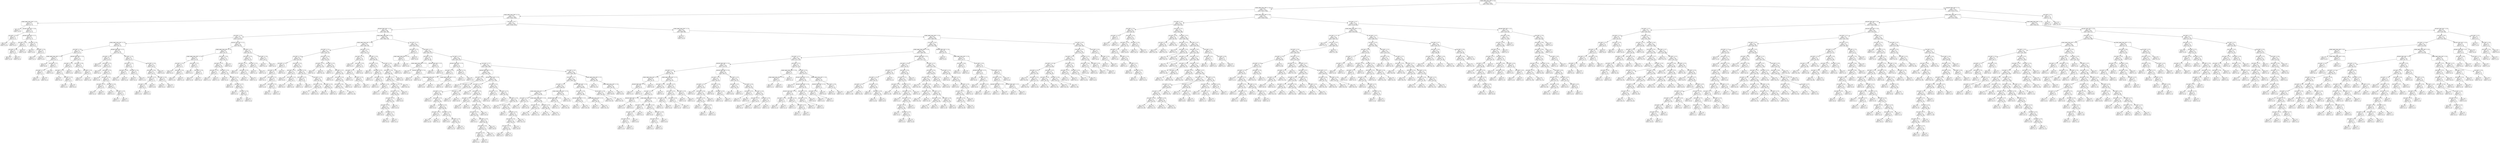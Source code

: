 digraph Tree {
node [shape=box, style="rounded", color="black", fontname="helvetica"] ;
edge [fontname="helvetica"] ;
0 [label="HOME_AWAY_GOAL_DIFF <= 4.4\ngini = 0.5\nsamples = 5746\nvalue = [5025, 4078]"] ;
1 [label="HOME_AWAY_GOAL_DIFF <= 3.6\ngini = 0.5\nsamples = 3541\nvalue = [3272, 2366]"] ;
0 -> 1 [labeldistance=2.5, labelangle=45, headlabel="True"] ;
2 [label="HOME_AWAY_GOAL_DIFF <= 1.4\ngini = 0.5\nsamples = 1706\nvalue = [1616, 1083]"] ;
1 -> 2 ;
3 [label="HOME_AWAY_GOAL_DIFF <= 0.5\ngini = 0.4\nsamples = 13\nvalue = [17, 5]"] ;
2 -> 3 ;
4 [label="gini = 0.0\nsamples = 2\nvalue = [4, 0]"] ;
3 -> 4 ;
5 [label="RECENT_PERF_DIFF <= 0.9\ngini = 0.4\nsamples = 11\nvalue = [13, 5]"] ;
3 -> 5 ;
6 [label="ELO_DIFF <= 4.5\ngini = 0.5\nsamples = 3\nvalue = [2, 2]"] ;
5 -> 6 ;
7 [label="gini = 0.0\nsamples = 2\nvalue = [2, 0]"] ;
6 -> 7 ;
8 [label="gini = 0.0\nsamples = 1\nvalue = [0, 2]"] ;
6 -> 8 ;
9 [label="RECENT_PERF_DIFF <= 1.1\ngini = 0.3\nsamples = 8\nvalue = [11, 3]"] ;
5 -> 9 ;
10 [label="ELO_DIFF <= 4.2\ngini = 0.4\nsamples = 4\nvalue = [5, 2]"] ;
9 -> 10 ;
11 [label="ELO_DIFF <= 2.8\ngini = 0.5\nsamples = 3\nvalue = [2, 2]"] ;
10 -> 11 ;
12 [label="gini = 0.0\nsamples = 1\nvalue = [2, 0]"] ;
11 -> 12 ;
13 [label="gini = 0.0\nsamples = 2\nvalue = [0, 2]"] ;
11 -> 13 ;
14 [label="gini = 0.0\nsamples = 1\nvalue = [3, 0]"] ;
10 -> 14 ;
15 [label="ELO_DIFF <= 2.6\ngini = 0.2\nsamples = 4\nvalue = [6, 1]"] ;
9 -> 15 ;
16 [label="gini = 0.0\nsamples = 2\nvalue = [3, 0]"] ;
15 -> 16 ;
17 [label="ELO_DIFF <= 3.0\ngini = 0.4\nsamples = 2\nvalue = [3, 1]"] ;
15 -> 17 ;
18 [label="gini = 0.0\nsamples = 1\nvalue = [0, 1]"] ;
17 -> 18 ;
19 [label="gini = 0.0\nsamples = 1\nvalue = [3, 0]"] ;
17 -> 19 ;
20 [label="ELO_DIFF <= 4.1\ngini = 0.5\nsamples = 1693\nvalue = [1599, 1078]"] ;
2 -> 20 ;
21 [label="RECENT_PERF_DIFF <= 2.4\ngini = 0.5\nsamples = 999\nvalue = [991, 580]"] ;
20 -> 21 ;
22 [label="ELO_DIFF <= 3.0\ngini = 0.4\nsamples = 121\nvalue = [129, 62]"] ;
21 -> 22 ;
23 [label="HOME_AWAY_GOAL_DIFF <= 1.9\ngini = 0.4\nsamples = 57\nvalue = [65, 21]"] ;
22 -> 23 ;
24 [label="ELO_DIFF <= 2.0\ngini = 0.3\nsamples = 21\nvalue = [31, 6]"] ;
23 -> 24 ;
25 [label="HOME_AWAY_GOAL_DIFF <= 1.6\ngini = 0.1\nsamples = 7\nvalue = [12, 1]"] ;
24 -> 25 ;
26 [label="gini = 0.0\nsamples = 4\nvalue = [8, 0]"] ;
25 -> 26 ;
27 [label="ELO_DIFF <= 1.7\ngini = 0.3\nsamples = 3\nvalue = [4, 1]"] ;
25 -> 27 ;
28 [label="ELO_DIFF <= 1.5\ngini = 0.5\nsamples = 2\nvalue = [1, 1]"] ;
27 -> 28 ;
29 [label="gini = 0.0\nsamples = 1\nvalue = [1, 0]"] ;
28 -> 29 ;
30 [label="gini = 0.0\nsamples = 1\nvalue = [0, 1]"] ;
28 -> 30 ;
31 [label="gini = 0.0\nsamples = 1\nvalue = [3, 0]"] ;
27 -> 31 ;
32 [label="RECENT_PERF_DIFF <= 1.6\ngini = 0.3\nsamples = 14\nvalue = [19, 5]"] ;
24 -> 32 ;
33 [label="ELO_DIFF <= 2.5\ngini = 0.5\nsamples = 6\nvalue = [6, 4]"] ;
32 -> 33 ;
34 [label="ELO_DIFF <= 2.2\ngini = 0.3\nsamples = 3\nvalue = [1, 4]"] ;
33 -> 34 ;
35 [label="gini = 0.0\nsamples = 1\nvalue = [0, 2]"] ;
34 -> 35 ;
36 [label="ELO_DIFF <= 2.4\ngini = 0.4\nsamples = 2\nvalue = [1, 2]"] ;
34 -> 36 ;
37 [label="gini = 0.0\nsamples = 1\nvalue = [1, 0]"] ;
36 -> 37 ;
38 [label="gini = 0.0\nsamples = 1\nvalue = [0, 2]"] ;
36 -> 38 ;
39 [label="gini = 0.0\nsamples = 3\nvalue = [5, 0]"] ;
33 -> 39 ;
40 [label="ELO_DIFF <= 2.8\ngini = 0.1\nsamples = 8\nvalue = [13, 1]"] ;
32 -> 40 ;
41 [label="gini = 0.0\nsamples = 5\nvalue = [9, 0]"] ;
40 -> 41 ;
42 [label="ELO_DIFF <= 2.9\ngini = 0.3\nsamples = 3\nvalue = [4, 1]"] ;
40 -> 42 ;
43 [label="gini = 0.4\nsamples = 2\nvalue = [2, 1]"] ;
42 -> 43 ;
44 [label="gini = 0.0\nsamples = 1\nvalue = [2, 0]"] ;
42 -> 44 ;
45 [label="RECENT_PERF_DIFF <= 2.1\ngini = 0.4\nsamples = 36\nvalue = [34, 15]"] ;
23 -> 45 ;
46 [label="ELO_DIFF <= 2.0\ngini = 0.4\nsamples = 13\nvalue = [13, 6]"] ;
45 -> 46 ;
47 [label="gini = 0.0\nsamples = 1\nvalue = [2, 0]"] ;
46 -> 47 ;
48 [label="ELO_DIFF <= 2.3\ngini = 0.5\nsamples = 12\nvalue = [11, 6]"] ;
46 -> 48 ;
49 [label="gini = 0.0\nsamples = 1\nvalue = [0, 1]"] ;
48 -> 49 ;
50 [label="ELO_DIFF <= 2.4\ngini = 0.4\nsamples = 11\nvalue = [11, 5]"] ;
48 -> 50 ;
51 [label="gini = 0.0\nsamples = 2\nvalue = [2, 0]"] ;
50 -> 51 ;
52 [label="ELO_DIFF <= 2.6\ngini = 0.5\nsamples = 9\nvalue = [9, 5]"] ;
50 -> 52 ;
53 [label="ELO_DIFF <= 2.5\ngini = 0.5\nsamples = 4\nvalue = [3, 3]"] ;
52 -> 53 ;
54 [label="gini = 0.4\nsamples = 2\nvalue = [2, 1]"] ;
53 -> 54 ;
55 [label="gini = 0.4\nsamples = 2\nvalue = [1, 2]"] ;
53 -> 55 ;
56 [label="ELO_DIFF <= 2.8\ngini = 0.4\nsamples = 5\nvalue = [6, 2]"] ;
52 -> 56 ;
57 [label="gini = 0.4\nsamples = 2\nvalue = [2, 1]"] ;
56 -> 57 ;
58 [label="ELO_DIFF <= 2.9\ngini = 0.3\nsamples = 3\nvalue = [4, 1]"] ;
56 -> 58 ;
59 [label="gini = 0.0\nsamples = 1\nvalue = [1, 0]"] ;
58 -> 59 ;
60 [label="gini = 0.4\nsamples = 2\nvalue = [3, 1]"] ;
58 -> 60 ;
61 [label="ELO_DIFF <= 2.0\ngini = 0.4\nsamples = 23\nvalue = [21, 9]"] ;
45 -> 61 ;
62 [label="ELO_DIFF <= 1.3\ngini = 0.4\nsamples = 7\nvalue = [3, 6]"] ;
61 -> 62 ;
63 [label="ELO_DIFF <= 0.8\ngini = 0.4\nsamples = 2\nvalue = [2, 1]"] ;
62 -> 63 ;
64 [label="gini = 0.0\nsamples = 1\nvalue = [0, 1]"] ;
63 -> 64 ;
65 [label="gini = 0.0\nsamples = 1\nvalue = [2, 0]"] ;
63 -> 65 ;
66 [label="ELO_DIFF <= 1.8\ngini = 0.3\nsamples = 5\nvalue = [1, 5]"] ;
62 -> 66 ;
67 [label="gini = 0.0\nsamples = 2\nvalue = [0, 2]"] ;
66 -> 67 ;
68 [label="gini = 0.4\nsamples = 3\nvalue = [1, 3]"] ;
66 -> 68 ;
69 [label="ELO_DIFF <= 2.9\ngini = 0.2\nsamples = 16\nvalue = [18, 3]"] ;
61 -> 69 ;
70 [label="ELO_DIFF <= 2.6\ngini = 0.3\nsamples = 13\nvalue = [14, 3]"] ;
69 -> 70 ;
71 [label="ELO_DIFF <= 2.5\ngini = 0.2\nsamples = 7\nvalue = [7, 1]"] ;
70 -> 71 ;
72 [label="ELO_DIFF <= 2.2\ngini = 0.3\nsamples = 5\nvalue = [4, 1]"] ;
71 -> 72 ;
73 [label="gini = 0.0\nsamples = 1\nvalue = [1, 0]"] ;
72 -> 73 ;
74 [label="gini = 0.4\nsamples = 4\nvalue = [3, 1]"] ;
72 -> 74 ;
75 [label="gini = 0.0\nsamples = 2\nvalue = [3, 0]"] ;
71 -> 75 ;
76 [label="ELO_DIFF <= 2.8\ngini = 0.3\nsamples = 6\nvalue = [7, 2]"] ;
70 -> 76 ;
77 [label="gini = 0.0\nsamples = 1\nvalue = [0, 1]"] ;
76 -> 77 ;
78 [label="gini = 0.2\nsamples = 5\nvalue = [7, 1]"] ;
76 -> 78 ;
79 [label="gini = 0.0\nsamples = 3\nvalue = [4, 0]"] ;
69 -> 79 ;
80 [label="RECENT_PERF_DIFF <= 2.1\ngini = 0.5\nsamples = 64\nvalue = [64, 41]"] ;
22 -> 80 ;
81 [label="HOME_AWAY_GOAL_DIFF <= 1.9\ngini = 0.5\nsamples = 31\nvalue = [24, 27]"] ;
80 -> 81 ;
82 [label="HOME_AWAY_GOAL_DIFF <= 1.6\ngini = 0.4\nsamples = 9\nvalue = [4, 10]"] ;
81 -> 82 ;
83 [label="ELO_DIFF <= 3.3\ngini = 0.4\nsamples = 4\nvalue = [2, 5]"] ;
82 -> 83 ;
84 [label="gini = 0.0\nsamples = 1\nvalue = [0, 3]"] ;
83 -> 84 ;
85 [label="ELO_DIFF <= 3.6\ngini = 0.5\nsamples = 3\nvalue = [2, 2]"] ;
83 -> 85 ;
86 [label="gini = 0.0\nsamples = 1\nvalue = [1, 0]"] ;
85 -> 86 ;
87 [label="gini = 0.4\nsamples = 2\nvalue = [1, 2]"] ;
85 -> 87 ;
88 [label="ELO_DIFF <= 3.7\ngini = 0.4\nsamples = 5\nvalue = [2, 5]"] ;
82 -> 88 ;
89 [label="gini = 0.0\nsamples = 3\nvalue = [0, 3]"] ;
88 -> 89 ;
90 [label="ELO_DIFF <= 3.9\ngini = 0.5\nsamples = 2\nvalue = [2, 2]"] ;
88 -> 90 ;
91 [label="gini = 0.0\nsamples = 1\nvalue = [2, 0]"] ;
90 -> 91 ;
92 [label="gini = 0.0\nsamples = 1\nvalue = [0, 2]"] ;
90 -> 92 ;
93 [label="ELO_DIFF <= 3.9\ngini = 0.5\nsamples = 22\nvalue = [20, 17]"] ;
81 -> 93 ;
94 [label="ELO_DIFF <= 3.3\ngini = 0.5\nsamples = 20\nvalue = [20, 15]"] ;
93 -> 94 ;
95 [label="ELO_DIFF <= 3.2\ngini = 0.4\nsamples = 6\nvalue = [8, 3]"] ;
94 -> 95 ;
96 [label="gini = 0.5\nsamples = 2\nvalue = [1, 1]"] ;
95 -> 96 ;
97 [label="gini = 0.3\nsamples = 4\nvalue = [7, 2]"] ;
95 -> 97 ;
98 [label="ELO_DIFF <= 3.4\ngini = 0.5\nsamples = 14\nvalue = [12, 12]"] ;
94 -> 98 ;
99 [label="gini = 0.0\nsamples = 2\nvalue = [0, 4]"] ;
98 -> 99 ;
100 [label="ELO_DIFF <= 3.5\ngini = 0.5\nsamples = 12\nvalue = [12, 8]"] ;
98 -> 100 ;
101 [label="gini = 0.0\nsamples = 2\nvalue = [2, 0]"] ;
100 -> 101 ;
102 [label="ELO_DIFF <= 3.7\ngini = 0.5\nsamples = 10\nvalue = [10, 8]"] ;
100 -> 102 ;
103 [label="gini = 0.5\nsamples = 3\nvalue = [2, 3]"] ;
102 -> 103 ;
104 [label="ELO_DIFF <= 3.8\ngini = 0.5\nsamples = 7\nvalue = [8, 5]"] ;
102 -> 104 ;
105 [label="gini = 0.4\nsamples = 2\nvalue = [3, 1]"] ;
104 -> 105 ;
106 [label="gini = 0.5\nsamples = 5\nvalue = [5, 4]"] ;
104 -> 106 ;
107 [label="gini = 0.0\nsamples = 2\nvalue = [0, 2]"] ;
93 -> 107 ;
108 [label="ELO_DIFF <= 3.7\ngini = 0.4\nsamples = 33\nvalue = [40, 14]"] ;
80 -> 108 ;
109 [label="ELO_DIFF <= 3.4\ngini = 0.5\nsamples = 21\nvalue = [22, 12]"] ;
108 -> 109 ;
110 [label="ELO_DIFF <= 3.2\ngini = 0.4\nsamples = 15\nvalue = [19, 7]"] ;
109 -> 110 ;
111 [label="gini = 0.5\nsamples = 4\nvalue = [4, 3]"] ;
110 -> 111 ;
112 [label="ELO_DIFF <= 3.3\ngini = 0.3\nsamples = 11\nvalue = [15, 4]"] ;
110 -> 112 ;
113 [label="gini = 0.4\nsamples = 7\nvalue = [10, 3]"] ;
112 -> 113 ;
114 [label="gini = 0.3\nsamples = 4\nvalue = [5, 1]"] ;
112 -> 114 ;
115 [label="ELO_DIFF <= 3.5\ngini = 0.5\nsamples = 6\nvalue = [3, 5]"] ;
109 -> 115 ;
116 [label="gini = 0.4\nsamples = 2\nvalue = [1, 2]"] ;
115 -> 116 ;
117 [label="gini = 0.5\nsamples = 4\nvalue = [2, 3]"] ;
115 -> 117 ;
118 [label="ELO_DIFF <= 3.9\ngini = 0.2\nsamples = 12\nvalue = [18, 2]"] ;
108 -> 118 ;
119 [label="gini = 0.0\nsamples = 7\nvalue = [12, 0]"] ;
118 -> 119 ;
120 [label="gini = 0.4\nsamples = 5\nvalue = [6, 2]"] ;
118 -> 120 ;
121 [label="HOME_AWAY_GOAL_DIFF <= 2.9\ngini = 0.5\nsamples = 878\nvalue = [862, 518]"] ;
21 -> 121 ;
122 [label="HOME_AWAY_GOAL_DIFF <= 2.6\ngini = 0.5\nsamples = 213\nvalue = [206, 146]"] ;
121 -> 122 ;
123 [label="ELO_DIFF <= 3.2\ngini = 0.5\nsamples = 102\nvalue = [105, 74]"] ;
122 -> 123 ;
124 [label="ELO_DIFF <= 1.8\ngini = 0.4\nsamples = 56\nvalue = [63, 30]"] ;
123 -> 124 ;
125 [label="ELO_DIFF <= 1.5\ngini = 0.3\nsamples = 5\nvalue = [2, 7]"] ;
124 -> 125 ;
126 [label="ELO_DIFF <= 1.0\ngini = 0.5\nsamples = 4\nvalue = [2, 2]"] ;
125 -> 126 ;
127 [label="gini = 0.0\nsamples = 1\nvalue = [0, 1]"] ;
126 -> 127 ;
128 [label="ELO_DIFF <= 1.2\ngini = 0.4\nsamples = 3\nvalue = [2, 1]"] ;
126 -> 128 ;
129 [label="gini = 0.0\nsamples = 1\nvalue = [1, 0]"] ;
128 -> 129 ;
130 [label="ELO_DIFF <= 1.4\ngini = 0.5\nsamples = 2\nvalue = [1, 1]"] ;
128 -> 130 ;
131 [label="gini = 0.0\nsamples = 1\nvalue = [0, 1]"] ;
130 -> 131 ;
132 [label="gini = 0.0\nsamples = 1\nvalue = [1, 0]"] ;
130 -> 132 ;
133 [label="gini = 0.0\nsamples = 1\nvalue = [0, 5]"] ;
125 -> 133 ;
134 [label="ELO_DIFF <= 2.4\ngini = 0.4\nsamples = 51\nvalue = [61, 23]"] ;
124 -> 134 ;
135 [label="ELO_DIFF <= 2.1\ngini = 0.1\nsamples = 10\nvalue = [16, 1]"] ;
134 -> 135 ;
136 [label="gini = 0.0\nsamples = 5\nvalue = [8, 0]"] ;
135 -> 136 ;
137 [label="ELO_DIFF <= 2.3\ngini = 0.2\nsamples = 5\nvalue = [8, 1]"] ;
135 -> 137 ;
138 [label="gini = 0.2\nsamples = 4\nvalue = [6, 1]"] ;
137 -> 138 ;
139 [label="gini = 0.0\nsamples = 1\nvalue = [2, 0]"] ;
137 -> 139 ;
140 [label="ELO_DIFF <= 2.6\ngini = 0.4\nsamples = 41\nvalue = [45, 22]"] ;
134 -> 140 ;
141 [label="ELO_DIFF <= 2.5\ngini = 0.4\nsamples = 6\nvalue = [3, 6]"] ;
140 -> 141 ;
142 [label="gini = 0.5\nsamples = 2\nvalue = [1, 1]"] ;
141 -> 142 ;
143 [label="gini = 0.4\nsamples = 4\nvalue = [2, 5]"] ;
141 -> 143 ;
144 [label="ELO_DIFF <= 2.9\ngini = 0.4\nsamples = 35\nvalue = [42, 16]"] ;
140 -> 144 ;
145 [label="ELO_DIFF <= 2.8\ngini = 0.3\nsamples = 18\nvalue = [22, 4]"] ;
144 -> 145 ;
146 [label="gini = 0.1\nsamples = 8\nvalue = [12, 1]"] ;
145 -> 146 ;
147 [label="gini = 0.4\nsamples = 10\nvalue = [10, 3]"] ;
145 -> 147 ;
148 [label="ELO_DIFF <= 3.0\ngini = 0.5\nsamples = 17\nvalue = [20, 12]"] ;
144 -> 148 ;
149 [label="gini = 0.5\nsamples = 9\nvalue = [12, 9]"] ;
148 -> 149 ;
150 [label="gini = 0.4\nsamples = 8\nvalue = [8, 3]"] ;
148 -> 150 ;
151 [label="ELO_DIFF <= 3.4\ngini = 0.5\nsamples = 46\nvalue = [42, 44]"] ;
123 -> 151 ;
152 [label="ELO_DIFF <= 3.3\ngini = 0.5\nsamples = 16\nvalue = [12, 19]"] ;
151 -> 152 ;
153 [label="gini = 0.5\nsamples = 7\nvalue = [6, 7]"] ;
152 -> 153 ;
154 [label="gini = 0.4\nsamples = 9\nvalue = [6, 12]"] ;
152 -> 154 ;
155 [label="ELO_DIFF <= 3.5\ngini = 0.5\nsamples = 30\nvalue = [30, 25]"] ;
151 -> 155 ;
156 [label="gini = 0.5\nsamples = 7\nvalue = [7, 7]"] ;
155 -> 156 ;
157 [label="ELO_DIFF <= 3.7\ngini = 0.5\nsamples = 23\nvalue = [23, 18]"] ;
155 -> 157 ;
158 [label="gini = 0.5\nsamples = 4\nvalue = [5, 3]"] ;
157 -> 158 ;
159 [label="ELO_DIFF <= 3.9\ngini = 0.5\nsamples = 19\nvalue = [18, 15]"] ;
157 -> 159 ;
160 [label="ELO_DIFF <= 3.8\ngini = 0.5\nsamples = 16\nvalue = [15, 13]"] ;
159 -> 160 ;
161 [label="gini = 0.5\nsamples = 3\nvalue = [3, 3]"] ;
160 -> 161 ;
162 [label="gini = 0.5\nsamples = 13\nvalue = [12, 10]"] ;
160 -> 162 ;
163 [label="gini = 0.5\nsamples = 3\nvalue = [3, 2]"] ;
159 -> 163 ;
164 [label="ELO_DIFF <= 2.3\ngini = 0.5\nsamples = 111\nvalue = [101, 72]"] ;
122 -> 164 ;
165 [label="ELO_DIFF <= 1.4\ngini = 0.3\nsamples = 16\nvalue = [21, 6]"] ;
164 -> 165 ;
166 [label="gini = 0.0\nsamples = 3\nvalue = [0, 3]"] ;
165 -> 166 ;
167 [label="ELO_DIFF <= 2.0\ngini = 0.2\nsamples = 13\nvalue = [21, 3]"] ;
165 -> 167 ;
168 [label="ELO_DIFF <= 1.7\ngini = 0.3\nsamples = 8\nvalue = [12, 3]"] ;
167 -> 168 ;
169 [label="gini = 0.0\nsamples = 2\nvalue = [2, 0]"] ;
168 -> 169 ;
170 [label="ELO_DIFF <= 1.9\ngini = 0.4\nsamples = 6\nvalue = [10, 3]"] ;
168 -> 170 ;
171 [label="gini = 0.4\nsamples = 3\nvalue = [5, 2]"] ;
170 -> 171 ;
172 [label="gini = 0.3\nsamples = 3\nvalue = [5, 1]"] ;
170 -> 172 ;
173 [label="gini = 0.0\nsamples = 5\nvalue = [9, 0]"] ;
167 -> 173 ;
174 [label="ELO_DIFF <= 2.9\ngini = 0.5\nsamples = 95\nvalue = [80, 66]"] ;
164 -> 174 ;
175 [label="ELO_DIFF <= 2.4\ngini = 0.5\nsamples = 18\nvalue = [10, 17]"] ;
174 -> 175 ;
176 [label="gini = 0.3\nsamples = 3\nvalue = [1, 5]"] ;
175 -> 176 ;
177 [label="ELO_DIFF <= 2.5\ngini = 0.5\nsamples = 15\nvalue = [9, 12]"] ;
175 -> 177 ;
178 [label="gini = 0.4\nsamples = 4\nvalue = [3, 1]"] ;
177 -> 178 ;
179 [label="ELO_DIFF <= 2.6\ngini = 0.5\nsamples = 11\nvalue = [6, 11]"] ;
177 -> 179 ;
180 [label="gini = 0.4\nsamples = 4\nvalue = [2, 4]"] ;
179 -> 180 ;
181 [label="ELO_DIFF <= 2.8\ngini = 0.5\nsamples = 7\nvalue = [4, 7]"] ;
179 -> 181 ;
182 [label="gini = 0.5\nsamples = 3\nvalue = [2, 3]"] ;
181 -> 182 ;
183 [label="gini = 0.4\nsamples = 4\nvalue = [2, 4]"] ;
181 -> 183 ;
184 [label="ELO_DIFF <= 3.9\ngini = 0.5\nsamples = 77\nvalue = [70, 49]"] ;
174 -> 184 ;
185 [label="ELO_DIFF <= 3.8\ngini = 0.5\nsamples = 71\nvalue = [66, 44]"] ;
184 -> 185 ;
186 [label="ELO_DIFF <= 3.7\ngini = 0.5\nsamples = 61\nvalue = [57, 41]"] ;
185 -> 186 ;
187 [label="ELO_DIFF <= 3.5\ngini = 0.5\nsamples = 50\nvalue = [47, 30]"] ;
186 -> 187 ;
188 [label="ELO_DIFF <= 3.4\ngini = 0.5\nsamples = 44\nvalue = [40, 28]"] ;
187 -> 188 ;
189 [label="ELO_DIFF <= 3.3\ngini = 0.5\nsamples = 35\nvalue = [32, 19]"] ;
188 -> 189 ;
190 [label="ELO_DIFF <= 3.0\ngini = 0.5\nsamples = 24\nvalue = [19, 15]"] ;
189 -> 190 ;
191 [label="gini = 0.4\nsamples = 8\nvalue = [8, 4]"] ;
190 -> 191 ;
192 [label="ELO_DIFF <= 3.2\ngini = 0.5\nsamples = 16\nvalue = [11, 11]"] ;
190 -> 192 ;
193 [label="gini = 0.5\nsamples = 9\nvalue = [6, 6]"] ;
192 -> 193 ;
194 [label="gini = 0.5\nsamples = 7\nvalue = [5, 5]"] ;
192 -> 194 ;
195 [label="gini = 0.4\nsamples = 11\nvalue = [13, 4]"] ;
189 -> 195 ;
196 [label="gini = 0.5\nsamples = 9\nvalue = [8, 9]"] ;
188 -> 196 ;
197 [label="gini = 0.3\nsamples = 6\nvalue = [7, 2]"] ;
187 -> 197 ;
198 [label="gini = 0.5\nsamples = 11\nvalue = [10, 11]"] ;
186 -> 198 ;
199 [label="gini = 0.4\nsamples = 10\nvalue = [9, 3]"] ;
185 -> 199 ;
200 [label="gini = 0.5\nsamples = 6\nvalue = [4, 5]"] ;
184 -> 200 ;
201 [label="ELO_DIFF <= 1.5\ngini = 0.5\nsamples = 665\nvalue = [656, 372]"] ;
121 -> 201 ;
202 [label="ELO_DIFF <= 1.2\ngini = 0.1\nsamples = 9\nvalue = [13, 1]"] ;
201 -> 202 ;
203 [label="HOME_AWAY_GOAL_DIFF <= 3.4\ngini = 0.3\nsamples = 3\nvalue = [4, 1]"] ;
202 -> 203 ;
204 [label="gini = 0.0\nsamples = 1\nvalue = [0, 1]"] ;
203 -> 204 ;
205 [label="gini = 0.0\nsamples = 2\nvalue = [4, 0]"] ;
203 -> 205 ;
206 [label="gini = 0.0\nsamples = 6\nvalue = [9, 0]"] ;
202 -> 206 ;
207 [label="ELO_DIFF <= 1.7\ngini = 0.5\nsamples = 656\nvalue = [643, 371]"] ;
201 -> 207 ;
208 [label="ELO_DIFF <= 1.6\ngini = 0.4\nsamples = 12\nvalue = [8, 18]"] ;
207 -> 208 ;
209 [label="HOME_AWAY_GOAL_DIFF <= 3.1\ngini = 0.5\nsamples = 6\nvalue = [5, 7]"] ;
208 -> 209 ;
210 [label="gini = 0.0\nsamples = 1\nvalue = [3, 0]"] ;
209 -> 210 ;
211 [label="RECENT_PERF_DIFF <= 3.4\ngini = 0.3\nsamples = 5\nvalue = [2, 7]"] ;
209 -> 211 ;
212 [label="gini = 0.4\nsamples = 4\nvalue = [2, 4]"] ;
211 -> 212 ;
213 [label="gini = 0.0\nsamples = 1\nvalue = [0, 3]"] ;
211 -> 213 ;
214 [label="RECENT_PERF_DIFF <= 3.2\ngini = 0.3\nsamples = 6\nvalue = [3, 11]"] ;
208 -> 214 ;
215 [label="gini = 0.0\nsamples = 1\nvalue = [0, 2]"] ;
214 -> 215 ;
216 [label="gini = 0.4\nsamples = 5\nvalue = [3, 9]"] ;
214 -> 216 ;
217 [label="ELO_DIFF <= 2.0\ngini = 0.5\nsamples = 644\nvalue = [635, 353]"] ;
207 -> 217 ;
218 [label="RECENT_PERF_DIFF <= 3.4\ngini = 0.2\nsamples = 23\nvalue = [32, 4]"] ;
217 -> 218 ;
219 [label="ELO_DIFF <= 1.9\ngini = 0.1\nsamples = 15\nvalue = [23, 2]"] ;
218 -> 219 ;
220 [label="HOME_AWAY_GOAL_DIFF <= 3.1\ngini = 0.1\nsamples = 9\nvalue = [13, 1]"] ;
219 -> 220 ;
221 [label="gini = 0.0\nsamples = 2\nvalue = [2, 0]"] ;
220 -> 221 ;
222 [label="gini = 0.2\nsamples = 7\nvalue = [11, 1]"] ;
220 -> 222 ;
223 [label="HOME_AWAY_GOAL_DIFF <= 3.1\ngini = 0.2\nsamples = 6\nvalue = [10, 1]"] ;
219 -> 223 ;
224 [label="gini = 0.3\nsamples = 3\nvalue = [5, 1]"] ;
223 -> 224 ;
225 [label="gini = 0.0\nsamples = 3\nvalue = [5, 0]"] ;
223 -> 225 ;
226 [label="ELO_DIFF <= 1.9\ngini = 0.3\nsamples = 8\nvalue = [9, 2]"] ;
218 -> 226 ;
227 [label="gini = 0.5\nsamples = 3\nvalue = [2, 2]"] ;
226 -> 227 ;
228 [label="gini = 0.0\nsamples = 5\nvalue = [7, 0]"] ;
226 -> 228 ;
229 [label="ELO_DIFF <= 3.3\ngini = 0.5\nsamples = 621\nvalue = [603, 349]"] ;
217 -> 229 ;
230 [label="RECENT_PERF_DIFF <= 3.1\ngini = 0.5\nsamples = 265\nvalue = [245, 163]"] ;
229 -> 230 ;
231 [label="ELO_DIFF <= 2.1\ngini = 0.5\nsamples = 84\nvalue = [74, 57]"] ;
230 -> 231 ;
232 [label="gini = 0.3\nsamples = 3\nvalue = [1, 5]"] ;
231 -> 232 ;
233 [label="ELO_DIFF <= 3.0\ngini = 0.5\nsamples = 81\nvalue = [73, 52]"] ;
231 -> 233 ;
234 [label="ELO_DIFF <= 2.3\ngini = 0.5\nsamples = 63\nvalue = [61, 36]"] ;
233 -> 234 ;
235 [label="gini = 0.3\nsamples = 6\nvalue = [8, 2]"] ;
234 -> 235 ;
236 [label="ELO_DIFF <= 2.4\ngini = 0.5\nsamples = 57\nvalue = [53, 34]"] ;
234 -> 236 ;
237 [label="gini = 0.5\nsamples = 7\nvalue = [4, 6]"] ;
236 -> 237 ;
238 [label="ELO_DIFF <= 2.6\ngini = 0.5\nsamples = 50\nvalue = [49, 28]"] ;
236 -> 238 ;
239 [label="ELO_DIFF <= 2.5\ngini = 0.4\nsamples = 15\nvalue = [16, 7]"] ;
238 -> 239 ;
240 [label="gini = 0.4\nsamples = 11\nvalue = [12, 6]"] ;
239 -> 240 ;
241 [label="gini = 0.3\nsamples = 4\nvalue = [4, 1]"] ;
239 -> 241 ;
242 [label="ELO_DIFF <= 2.8\ngini = 0.5\nsamples = 35\nvalue = [33, 21]"] ;
238 -> 242 ;
243 [label="gini = 0.5\nsamples = 11\nvalue = [9, 9]"] ;
242 -> 243 ;
244 [label="ELO_DIFF <= 2.9\ngini = 0.4\nsamples = 24\nvalue = [24, 12]"] ;
242 -> 244 ;
245 [label="gini = 0.4\nsamples = 10\nvalue = [11, 5]"] ;
244 -> 245 ;
246 [label="gini = 0.5\nsamples = 14\nvalue = [13, 7]"] ;
244 -> 246 ;
247 [label="ELO_DIFF <= 3.2\ngini = 0.5\nsamples = 18\nvalue = [12, 16]"] ;
233 -> 247 ;
248 [label="gini = 0.3\nsamples = 6\nvalue = [2, 7]"] ;
247 -> 248 ;
249 [label="gini = 0.5\nsamples = 12\nvalue = [10, 9]"] ;
247 -> 249 ;
250 [label="RECENT_PERF_DIFF <= 3.4\ngini = 0.5\nsamples = 181\nvalue = [171, 106]"] ;
230 -> 250 ;
251 [label="ELO_DIFF <= 2.1\ngini = 0.5\nsamples = 92\nvalue = [95, 54]"] ;
250 -> 251 ;
252 [label="gini = 0.1\nsamples = 9\nvalue = [15, 1]"] ;
251 -> 252 ;
253 [label="ELO_DIFF <= 2.4\ngini = 0.5\nsamples = 83\nvalue = [80, 53]"] ;
251 -> 253 ;
254 [label="ELO_DIFF <= 2.3\ngini = 0.5\nsamples = 10\nvalue = [6, 8]"] ;
253 -> 254 ;
255 [label="gini = 0.5\nsamples = 4\nvalue = [2, 2]"] ;
254 -> 255 ;
256 [label="gini = 0.5\nsamples = 6\nvalue = [4, 6]"] ;
254 -> 256 ;
257 [label="ELO_DIFF <= 3.2\ngini = 0.5\nsamples = 73\nvalue = [74, 45]"] ;
253 -> 257 ;
258 [label="ELO_DIFF <= 3.0\ngini = 0.5\nsamples = 58\nvalue = [61, 33]"] ;
257 -> 258 ;
259 [label="ELO_DIFF <= 2.5\ngini = 0.5\nsamples = 46\nvalue = [45, 29]"] ;
258 -> 259 ;
260 [label="gini = 0.4\nsamples = 7\nvalue = [9, 3]"] ;
259 -> 260 ;
261 [label="ELO_DIFF <= 2.9\ngini = 0.5\nsamples = 39\nvalue = [36, 26]"] ;
259 -> 261 ;
262 [label="ELO_DIFF <= 2.8\ngini = 0.5\nsamples = 23\nvalue = [20, 17]"] ;
261 -> 262 ;
263 [label="ELO_DIFF <= 2.6\ngini = 0.5\nsamples = 11\nvalue = [9, 6]"] ;
262 -> 263 ;
264 [label="gini = 0.5\nsamples = 7\nvalue = [5, 5]"] ;
263 -> 264 ;
265 [label="gini = 0.3\nsamples = 4\nvalue = [4, 1]"] ;
263 -> 265 ;
266 [label="gini = 0.5\nsamples = 12\nvalue = [11, 11]"] ;
262 -> 266 ;
267 [label="gini = 0.5\nsamples = 16\nvalue = [16, 9]"] ;
261 -> 267 ;
268 [label="gini = 0.3\nsamples = 12\nvalue = [16, 4]"] ;
258 -> 268 ;
269 [label="gini = 0.5\nsamples = 15\nvalue = [13, 12]"] ;
257 -> 269 ;
270 [label="ELO_DIFF <= 2.4\ngini = 0.5\nsamples = 89\nvalue = [76, 52]"] ;
250 -> 270 ;
271 [label="ELO_DIFF <= 2.1\ngini = 0.3\nsamples = 14\nvalue = [14, 4]"] ;
270 -> 271 ;
272 [label="gini = 0.4\nsamples = 9\nvalue = [9, 4]"] ;
271 -> 272 ;
273 [label="gini = 0.0\nsamples = 5\nvalue = [5, 0]"] ;
271 -> 273 ;
274 [label="ELO_DIFF <= 2.5\ngini = 0.5\nsamples = 75\nvalue = [62, 48]"] ;
270 -> 274 ;
275 [label="gini = 0.2\nsamples = 7\nvalue = [1, 7]"] ;
274 -> 275 ;
276 [label="ELO_DIFF <= 2.6\ngini = 0.5\nsamples = 68\nvalue = [61, 41]"] ;
274 -> 276 ;
277 [label="gini = 0.0\nsamples = 4\nvalue = [8, 0]"] ;
276 -> 277 ;
278 [label="ELO_DIFF <= 2.8\ngini = 0.5\nsamples = 64\nvalue = [53, 41]"] ;
276 -> 278 ;
279 [label="gini = 0.3\nsamples = 7\nvalue = [2, 7]"] ;
278 -> 279 ;
280 [label="ELO_DIFF <= 3.2\ngini = 0.5\nsamples = 57\nvalue = [51, 34]"] ;
278 -> 280 ;
281 [label="ELO_DIFF <= 3.0\ngini = 0.5\nsamples = 38\nvalue = [28, 23]"] ;
280 -> 281 ;
282 [label="ELO_DIFF <= 2.9\ngini = 0.5\nsamples = 24\nvalue = [18, 14]"] ;
281 -> 282 ;
283 [label="gini = 0.5\nsamples = 13\nvalue = [9, 7]"] ;
282 -> 283 ;
284 [label="gini = 0.5\nsamples = 11\nvalue = [9, 7]"] ;
282 -> 284 ;
285 [label="gini = 0.5\nsamples = 14\nvalue = [10, 9]"] ;
281 -> 285 ;
286 [label="gini = 0.4\nsamples = 19\nvalue = [23, 11]"] ;
280 -> 286 ;
287 [label="ELO_DIFF <= 3.9\ngini = 0.5\nsamples = 356\nvalue = [358, 186]"] ;
229 -> 287 ;
288 [label="ELO_DIFF <= 3.7\ngini = 0.5\nsamples = 290\nvalue = [294, 158]"] ;
287 -> 288 ;
289 [label="ELO_DIFF <= 3.5\ngini = 0.4\nsamples = 187\nvalue = [186, 92]"] ;
288 -> 289 ;
290 [label="HOME_AWAY_GOAL_DIFF <= 3.1\ngini = 0.4\nsamples = 133\nvalue = [136, 69]"] ;
289 -> 290 ;
291 [label="ELO_DIFF <= 3.4\ngini = 0.4\nsamples = 30\nvalue = [33, 13]"] ;
290 -> 291 ;
292 [label="gini = 0.4\nsamples = 12\nvalue = [11, 5]"] ;
291 -> 292 ;
293 [label="gini = 0.4\nsamples = 18\nvalue = [22, 8]"] ;
291 -> 293 ;
294 [label="HOME_AWAY_GOAL_DIFF <= 3.4\ngini = 0.5\nsamples = 103\nvalue = [103, 56]"] ;
290 -> 294 ;
295 [label="ELO_DIFF <= 3.4\ngini = 0.5\nsamples = 35\nvalue = [35, 21]"] ;
294 -> 295 ;
296 [label="gini = 0.4\nsamples = 20\nvalue = [22, 10]"] ;
295 -> 296 ;
297 [label="gini = 0.5\nsamples = 15\nvalue = [13, 11]"] ;
295 -> 297 ;
298 [label="ELO_DIFF <= 3.4\ngini = 0.4\nsamples = 68\nvalue = [68, 35]"] ;
294 -> 298 ;
299 [label="gini = 0.5\nsamples = 33\nvalue = [31, 18]"] ;
298 -> 299 ;
300 [label="gini = 0.4\nsamples = 35\nvalue = [37, 17]"] ;
298 -> 300 ;
301 [label="HOME_AWAY_GOAL_DIFF <= 3.4\ngini = 0.4\nsamples = 54\nvalue = [50, 23]"] ;
289 -> 301 ;
302 [label="RECENT_PERF_DIFF <= 3.1\ngini = 0.4\nsamples = 36\nvalue = [33, 17]"] ;
301 -> 302 ;
303 [label="gini = 0.4\nsamples = 17\nvalue = [17, 7]"] ;
302 -> 303 ;
304 [label="gini = 0.5\nsamples = 19\nvalue = [16, 10]"] ;
302 -> 304 ;
305 [label="gini = 0.4\nsamples = 18\nvalue = [17, 6]"] ;
301 -> 305 ;
306 [label="RECENT_PERF_DIFF <= 3.4\ngini = 0.5\nsamples = 103\nvalue = [108, 66]"] ;
288 -> 306 ;
307 [label="ELO_DIFF <= 3.8\ngini = 0.5\nsamples = 56\nvalue = [54, 38]"] ;
306 -> 307 ;
308 [label="RECENT_PERF_DIFF <= 3.1\ngini = 0.5\nsamples = 33\nvalue = [26, 22]"] ;
307 -> 308 ;
309 [label="gini = 0.4\nsamples = 8\nvalue = [8, 3]"] ;
308 -> 309 ;
310 [label="gini = 0.5\nsamples = 25\nvalue = [18, 19]"] ;
308 -> 310 ;
311 [label="HOME_AWAY_GOAL_DIFF <= 3.1\ngini = 0.5\nsamples = 23\nvalue = [28, 16]"] ;
307 -> 311 ;
312 [label="gini = 0.5\nsamples = 5\nvalue = [5, 4]"] ;
311 -> 312 ;
313 [label="gini = 0.5\nsamples = 18\nvalue = [23, 12]"] ;
311 -> 313 ;
314 [label="ELO_DIFF <= 3.8\ngini = 0.4\nsamples = 47\nvalue = [54, 28]"] ;
306 -> 314 ;
315 [label="gini = 0.4\nsamples = 28\nvalue = [34, 14]"] ;
314 -> 315 ;
316 [label="gini = 0.5\nsamples = 19\nvalue = [20, 14]"] ;
314 -> 316 ;
317 [label="HOME_AWAY_GOAL_DIFF <= 3.1\ngini = 0.4\nsamples = 66\nvalue = [64, 28]"] ;
287 -> 317 ;
318 [label="gini = 0.5\nsamples = 22\nvalue = [22, 12]"] ;
317 -> 318 ;
319 [label="HOME_AWAY_GOAL_DIFF <= 3.4\ngini = 0.4\nsamples = 44\nvalue = [42, 16]"] ;
317 -> 319 ;
320 [label="gini = 0.4\nsamples = 22\nvalue = [20, 8]"] ;
319 -> 320 ;
321 [label="gini = 0.4\nsamples = 22\nvalue = [22, 8]"] ;
319 -> 321 ;
322 [label="HOME_AWAY_GOAL_DIFF <= 1.6\ngini = 0.5\nsamples = 694\nvalue = [608, 498]"] ;
20 -> 322 ;
323 [label="gini = 0.0\nsamples = 2\nvalue = [0, 4]"] ;
322 -> 323 ;
324 [label="HOME_AWAY_GOAL_DIFF <= 3.4\ngini = 0.5\nsamples = 692\nvalue = [608, 494]"] ;
322 -> 324 ;
325 [label="ELO_DIFF <= 6.0\ngini = 0.5\nsamples = 488\nvalue = [422, 356]"] ;
324 -> 325 ;
326 [label="HOME_AWAY_GOAL_DIFF <= 2.9\ngini = 0.5\nsamples = 462\nvalue = [389, 343]"] ;
325 -> 326 ;
327 [label="ELO_DIFF <= 5.1\ngini = 0.5\nsamples = 186\nvalue = [172, 126]"] ;
326 -> 327 ;
328 [label="RECENT_PERF_DIFF <= 2.4\ngini = 0.5\nsamples = 139\nvalue = [135, 87]"] ;
327 -> 328 ;
329 [label="ELO_DIFF <= 4.2\ngini = 0.5\nsamples = 46\nvalue = [46, 36]"] ;
328 -> 329 ;
330 [label="HOME_AWAY_GOAL_DIFF <= 2.1\ngini = 0.4\nsamples = 9\nvalue = [6, 12]"] ;
329 -> 330 ;
331 [label="RECENT_PERF_DIFF <= 1.9\ngini = 0.5\nsamples = 5\nvalue = [4, 4]"] ;
330 -> 331 ;
332 [label="gini = 0.5\nsamples = 2\nvalue = [2, 2]"] ;
331 -> 332 ;
333 [label="gini = 0.5\nsamples = 3\nvalue = [2, 2]"] ;
331 -> 333 ;
334 [label="gini = 0.3\nsamples = 4\nvalue = [2, 8]"] ;
330 -> 334 ;
335 [label="HOME_AWAY_GOAL_DIFF <= 2.1\ngini = 0.5\nsamples = 37\nvalue = [40, 24]"] ;
329 -> 335 ;
336 [label="ELO_DIFF <= 5.0\ngini = 0.5\nsamples = 18\nvalue = [19, 15]"] ;
335 -> 336 ;
337 [label="ELO_DIFF <= 4.3\ngini = 0.5\nsamples = 17\nvalue = [19, 12]"] ;
336 -> 337 ;
338 [label="RECENT_PERF_DIFF <= 1.9\ngini = 0.4\nsamples = 2\nvalue = [1, 2]"] ;
337 -> 338 ;
339 [label="gini = 0.0\nsamples = 1\nvalue = [1, 0]"] ;
338 -> 339 ;
340 [label="gini = 0.0\nsamples = 1\nvalue = [0, 2]"] ;
338 -> 340 ;
341 [label="HOME_AWAY_GOAL_DIFF <= 1.9\ngini = 0.5\nsamples = 15\nvalue = [18, 10]"] ;
337 -> 341 ;
342 [label="ELO_DIFF <= 4.8\ngini = 0.5\nsamples = 6\nvalue = [7, 4]"] ;
341 -> 342 ;
343 [label="ELO_DIFF <= 4.7\ngini = 0.4\nsamples = 5\nvalue = [7, 3]"] ;
342 -> 343 ;
344 [label="ELO_DIFF <= 4.5\ngini = 0.5\nsamples = 4\nvalue = [4, 3]"] ;
343 -> 344 ;
345 [label="gini = 0.0\nsamples = 1\nvalue = [1, 0]"] ;
344 -> 345 ;
346 [label="gini = 0.5\nsamples = 3\nvalue = [3, 3]"] ;
344 -> 346 ;
347 [label="gini = 0.0\nsamples = 1\nvalue = [3, 0]"] ;
343 -> 347 ;
348 [label="gini = 0.0\nsamples = 1\nvalue = [0, 1]"] ;
342 -> 348 ;
349 [label="ELO_DIFF <= 4.5\ngini = 0.5\nsamples = 9\nvalue = [11, 6]"] ;
341 -> 349 ;
350 [label="gini = 0.0\nsamples = 2\nvalue = [4, 0]"] ;
349 -> 350 ;
351 [label="ELO_DIFF <= 4.8\ngini = 0.5\nsamples = 7\nvalue = [7, 6]"] ;
349 -> 351 ;
352 [label="ELO_DIFF <= 4.7\ngini = 0.4\nsamples = 5\nvalue = [3, 6]"] ;
351 -> 352 ;
353 [label="gini = 0.0\nsamples = 1\nvalue = [0, 2]"] ;
352 -> 353 ;
354 [label="gini = 0.5\nsamples = 4\nvalue = [3, 4]"] ;
352 -> 354 ;
355 [label="gini = 0.0\nsamples = 2\nvalue = [4, 0]"] ;
351 -> 355 ;
356 [label="gini = 0.0\nsamples = 1\nvalue = [0, 3]"] ;
336 -> 356 ;
357 [label="ELO_DIFF <= 4.7\ngini = 0.4\nsamples = 19\nvalue = [21, 9]"] ;
335 -> 357 ;
358 [label="ELO_DIFF <= 4.5\ngini = 0.5\nsamples = 13\nvalue = [12, 8]"] ;
357 -> 358 ;
359 [label="ELO_DIFF <= 4.3\ngini = 0.4\nsamples = 6\nvalue = [9, 3]"] ;
358 -> 359 ;
360 [label="gini = 0.5\nsamples = 4\nvalue = [5, 3]"] ;
359 -> 360 ;
361 [label="gini = 0.0\nsamples = 2\nvalue = [4, 0]"] ;
359 -> 361 ;
362 [label="ELO_DIFF <= 4.6\ngini = 0.5\nsamples = 7\nvalue = [3, 5]"] ;
358 -> 362 ;
363 [label="gini = 0.3\nsamples = 4\nvalue = [1, 4]"] ;
362 -> 363 ;
364 [label="gini = 0.4\nsamples = 3\nvalue = [2, 1]"] ;
362 -> 364 ;
365 [label="ELO_DIFF <= 5.0\ngini = 0.2\nsamples = 6\nvalue = [9, 1]"] ;
357 -> 365 ;
366 [label="gini = 0.0\nsamples = 4\nvalue = [7, 0]"] ;
365 -> 366 ;
367 [label="gini = 0.4\nsamples = 2\nvalue = [2, 1]"] ;
365 -> 367 ;
368 [label="RECENT_PERF_DIFF <= 2.6\ngini = 0.5\nsamples = 93\nvalue = [89, 51]"] ;
328 -> 368 ;
369 [label="ELO_DIFF <= 4.7\ngini = 0.4\nsamples = 37\nvalue = [39, 20]"] ;
368 -> 369 ;
370 [label="ELO_DIFF <= 4.2\ngini = 0.5\nsamples = 25\nvalue = [23, 16]"] ;
369 -> 370 ;
371 [label="gini = 0.2\nsamples = 6\nvalue = [6, 1]"] ;
370 -> 371 ;
372 [label="ELO_DIFF <= 4.6\ngini = 0.5\nsamples = 19\nvalue = [17, 15]"] ;
370 -> 372 ;
373 [label="ELO_DIFF <= 4.3\ngini = 0.5\nsamples = 13\nvalue = [13, 10]"] ;
372 -> 373 ;
374 [label="gini = 0.5\nsamples = 2\nvalue = [3, 2]"] ;
373 -> 374 ;
375 [label="ELO_DIFF <= 4.5\ngini = 0.5\nsamples = 11\nvalue = [10, 8]"] ;
373 -> 375 ;
376 [label="gini = 0.5\nsamples = 7\nvalue = [6, 5]"] ;
375 -> 376 ;
377 [label="gini = 0.5\nsamples = 4\nvalue = [4, 3]"] ;
375 -> 377 ;
378 [label="gini = 0.5\nsamples = 6\nvalue = [4, 5]"] ;
372 -> 378 ;
379 [label="ELO_DIFF <= 4.8\ngini = 0.3\nsamples = 12\nvalue = [16, 4]"] ;
369 -> 379 ;
380 [label="gini = 0.0\nsamples = 5\nvalue = [8, 0]"] ;
379 -> 380 ;
381 [label="ELO_DIFF <= 5.0\ngini = 0.4\nsamples = 7\nvalue = [8, 4]"] ;
379 -> 381 ;
382 [label="gini = 0.5\nsamples = 4\nvalue = [3, 3]"] ;
381 -> 382 ;
383 [label="gini = 0.3\nsamples = 3\nvalue = [5, 1]"] ;
381 -> 383 ;
384 [label="ELO_DIFF <= 4.3\ngini = 0.5\nsamples = 56\nvalue = [50, 31]"] ;
368 -> 384 ;
385 [label="ELO_DIFF <= 4.2\ngini = 0.5\nsamples = 20\nvalue = [16, 13]"] ;
384 -> 385 ;
386 [label="gini = 0.5\nsamples = 13\nvalue = [10, 8]"] ;
385 -> 386 ;
387 [label="gini = 0.5\nsamples = 7\nvalue = [6, 5]"] ;
385 -> 387 ;
388 [label="ELO_DIFF <= 4.6\ngini = 0.5\nsamples = 36\nvalue = [34, 18]"] ;
384 -> 388 ;
389 [label="ELO_DIFF <= 4.5\ngini = 0.3\nsamples = 8\nvalue = [11, 2]"] ;
388 -> 389 ;
390 [label="gini = 0.3\nsamples = 6\nvalue = [8, 2]"] ;
389 -> 390 ;
391 [label="gini = 0.0\nsamples = 2\nvalue = [3, 0]"] ;
389 -> 391 ;
392 [label="ELO_DIFF <= 4.8\ngini = 0.5\nsamples = 28\nvalue = [23, 16]"] ;
388 -> 392 ;
393 [label="ELO_DIFF <= 4.7\ngini = 0.5\nsamples = 14\nvalue = [10, 9]"] ;
392 -> 393 ;
394 [label="gini = 0.5\nsamples = 7\nvalue = [6, 4]"] ;
393 -> 394 ;
395 [label="gini = 0.5\nsamples = 7\nvalue = [4, 5]"] ;
393 -> 395 ;
396 [label="ELO_DIFF <= 5.0\ngini = 0.5\nsamples = 14\nvalue = [13, 7]"] ;
392 -> 396 ;
397 [label="gini = 0.4\nsamples = 5\nvalue = [6, 2]"] ;
396 -> 397 ;
398 [label="gini = 0.5\nsamples = 9\nvalue = [7, 5]"] ;
396 -> 398 ;
399 [label="ELO_DIFF <= 5.2\ngini = 0.5\nsamples = 47\nvalue = [37, 39]"] ;
327 -> 399 ;
400 [label="HOME_AWAY_GOAL_DIFF <= 2.6\ngini = 0.4\nsamples = 8\nvalue = [3, 7]"] ;
399 -> 400 ;
401 [label="HOME_AWAY_GOAL_DIFF <= 2.4\ngini = 0.2\nsamples = 5\nvalue = [1, 6]"] ;
400 -> 401 ;
402 [label="gini = 0.5\nsamples = 2\nvalue = [1, 1]"] ;
401 -> 402 ;
403 [label="gini = 0.0\nsamples = 3\nvalue = [0, 5]"] ;
401 -> 403 ;
404 [label="gini = 0.4\nsamples = 3\nvalue = [2, 1]"] ;
400 -> 404 ;
405 [label="ELO_DIFF <= 5.6\ngini = 0.5\nsamples = 39\nvalue = [34, 32]"] ;
399 -> 405 ;
406 [label="RECENT_PERF_DIFF <= 2.1\ngini = 0.5\nsamples = 25\nvalue = [25, 19]"] ;
405 -> 406 ;
407 [label="gini = 0.0\nsamples = 2\nvalue = [0, 4]"] ;
406 -> 407 ;
408 [label="RECENT_PERF_DIFF <= 2.6\ngini = 0.5\nsamples = 23\nvalue = [25, 15]"] ;
406 -> 408 ;
409 [label="RECENT_PERF_DIFF <= 2.4\ngini = 0.5\nsamples = 12\nvalue = [11, 8]"] ;
408 -> 409 ;
410 [label="ELO_DIFF <= 5.4\ngini = 0.4\nsamples = 3\nvalue = [3, 1]"] ;
409 -> 410 ;
411 [label="gini = 0.0\nsamples = 1\nvalue = [1, 0]"] ;
410 -> 411 ;
412 [label="gini = 0.4\nsamples = 2\nvalue = [2, 1]"] ;
410 -> 412 ;
413 [label="ELO_DIFF <= 5.4\ngini = 0.5\nsamples = 9\nvalue = [8, 7]"] ;
409 -> 413 ;
414 [label="gini = 0.2\nsamples = 5\nvalue = [7, 1]"] ;
413 -> 414 ;
415 [label="ELO_DIFF <= 5.5\ngini = 0.2\nsamples = 4\nvalue = [1, 6]"] ;
413 -> 415 ;
416 [label="gini = 0.4\nsamples = 2\nvalue = [1, 2]"] ;
415 -> 416 ;
417 [label="gini = 0.0\nsamples = 2\nvalue = [0, 4]"] ;
415 -> 417 ;
418 [label="ELO_DIFF <= 5.5\ngini = 0.4\nsamples = 11\nvalue = [14, 7]"] ;
408 -> 418 ;
419 [label="ELO_DIFF <= 5.4\ngini = 0.5\nsamples = 7\nvalue = [6, 7]"] ;
418 -> 419 ;
420 [label="gini = 0.4\nsamples = 3\nvalue = [4, 2]"] ;
419 -> 420 ;
421 [label="gini = 0.4\nsamples = 4\nvalue = [2, 5]"] ;
419 -> 421 ;
422 [label="gini = 0.0\nsamples = 4\nvalue = [8, 0]"] ;
418 -> 422 ;
423 [label="HOME_AWAY_GOAL_DIFF <= 2.6\ngini = 0.5\nsamples = 14\nvalue = [9, 13]"] ;
405 -> 423 ;
424 [label="RECENT_PERF_DIFF <= 2.4\ngini = 0.3\nsamples = 7\nvalue = [7, 2]"] ;
423 -> 424 ;
425 [label="ELO_DIFF <= 5.9\ngini = 0.5\nsamples = 4\nvalue = [3, 2]"] ;
424 -> 425 ;
426 [label="gini = 0.0\nsamples = 3\nvalue = [3, 0]"] ;
425 -> 426 ;
427 [label="gini = 0.0\nsamples = 1\nvalue = [0, 2]"] ;
425 -> 427 ;
428 [label="gini = 0.0\nsamples = 3\nvalue = [4, 0]"] ;
424 -> 428 ;
429 [label="ELO_DIFF <= 5.8\ngini = 0.3\nsamples = 7\nvalue = [2, 11]"] ;
423 -> 429 ;
430 [label="gini = 0.0\nsamples = 5\nvalue = [0, 9]"] ;
429 -> 430 ;
431 [label="gini = 0.5\nsamples = 2\nvalue = [2, 2]"] ;
429 -> 431 ;
432 [label="RECENT_PERF_DIFF <= 3.1\ngini = 0.5\nsamples = 276\nvalue = [217, 217]"] ;
326 -> 432 ;
433 [label="ELO_DIFF <= 4.8\ngini = 0.5\nsamples = 117\nvalue = [93, 91]"] ;
432 -> 433 ;
434 [label="ELO_DIFF <= 4.7\ngini = 0.5\nsamples = 65\nvalue = [57, 41]"] ;
433 -> 434 ;
435 [label="ELO_DIFF <= 4.3\ngini = 0.5\nsamples = 58\nvalue = [44, 41]"] ;
434 -> 435 ;
436 [label="ELO_DIFF <= 4.2\ngini = 0.5\nsamples = 25\nvalue = [16, 22]"] ;
435 -> 436 ;
437 [label="gini = 0.5\nsamples = 11\nvalue = [7, 10]"] ;
436 -> 437 ;
438 [label="gini = 0.5\nsamples = 14\nvalue = [9, 12]"] ;
436 -> 438 ;
439 [label="ELO_DIFF <= 4.5\ngini = 0.5\nsamples = 33\nvalue = [28, 19]"] ;
435 -> 439 ;
440 [label="gini = 0.5\nsamples = 9\nvalue = [7, 6]"] ;
439 -> 440 ;
441 [label="ELO_DIFF <= 4.6\ngini = 0.5\nsamples = 24\nvalue = [21, 13]"] ;
439 -> 441 ;
442 [label="gini = 0.5\nsamples = 14\nvalue = [13, 8]"] ;
441 -> 442 ;
443 [label="gini = 0.5\nsamples = 10\nvalue = [8, 5]"] ;
441 -> 443 ;
444 [label="gini = 0.0\nsamples = 7\nvalue = [13, 0]"] ;
434 -> 444 ;
445 [label="ELO_DIFF <= 5.9\ngini = 0.5\nsamples = 52\nvalue = [36, 50]"] ;
433 -> 445 ;
446 [label="ELO_DIFF <= 5.1\ngini = 0.5\nsamples = 46\nvalue = [31, 47]"] ;
445 -> 446 ;
447 [label="ELO_DIFF <= 5.0\ngini = 0.4\nsamples = 19\nvalue = [10, 20]"] ;
446 -> 447 ;
448 [label="gini = 0.4\nsamples = 11\nvalue = [5, 10]"] ;
447 -> 448 ;
449 [label="gini = 0.4\nsamples = 8\nvalue = [5, 10]"] ;
447 -> 449 ;
450 [label="ELO_DIFF <= 5.7\ngini = 0.5\nsamples = 27\nvalue = [21, 27]"] ;
446 -> 450 ;
451 [label="ELO_DIFF <= 5.2\ngini = 0.5\nsamples = 25\nvalue = [20, 24]"] ;
450 -> 451 ;
452 [label="gini = 0.5\nsamples = 5\nvalue = [3, 2]"] ;
451 -> 452 ;
453 [label="ELO_DIFF <= 5.6\ngini = 0.5\nsamples = 20\nvalue = [17, 22]"] ;
451 -> 453 ;
454 [label="ELO_DIFF <= 5.4\ngini = 0.5\nsamples = 18\nvalue = [12, 18]"] ;
453 -> 454 ;
455 [label="gini = 0.5\nsamples = 5\nvalue = [4, 5]"] ;
454 -> 455 ;
456 [label="ELO_DIFF <= 5.5\ngini = 0.5\nsamples = 13\nvalue = [8, 13]"] ;
454 -> 456 ;
457 [label="gini = 0.5\nsamples = 5\nvalue = [3, 5]"] ;
456 -> 457 ;
458 [label="gini = 0.5\nsamples = 8\nvalue = [5, 8]"] ;
456 -> 458 ;
459 [label="gini = 0.5\nsamples = 2\nvalue = [5, 4]"] ;
453 -> 459 ;
460 [label="gini = 0.4\nsamples = 2\nvalue = [1, 3]"] ;
450 -> 460 ;
461 [label="gini = 0.5\nsamples = 6\nvalue = [5, 3]"] ;
445 -> 461 ;
462 [label="ELO_DIFF <= 5.2\ngini = 0.5\nsamples = 159\nvalue = [124, 126]"] ;
432 -> 462 ;
463 [label="ELO_DIFF <= 5.0\ngini = 0.5\nsamples = 120\nvalue = [104, 87]"] ;
462 -> 463 ;
464 [label="ELO_DIFF <= 4.2\ngini = 0.5\nsamples = 102\nvalue = [84, 78]"] ;
463 -> 464 ;
465 [label="gini = 0.5\nsamples = 22\nvalue = [24, 13]"] ;
464 -> 465 ;
466 [label="ELO_DIFF <= 4.5\ngini = 0.5\nsamples = 80\nvalue = [60, 65]"] ;
464 -> 466 ;
467 [label="ELO_DIFF <= 4.3\ngini = 0.5\nsamples = 30\nvalue = [19, 27]"] ;
466 -> 467 ;
468 [label="gini = 0.5\nsamples = 15\nvalue = [10, 14]"] ;
467 -> 468 ;
469 [label="gini = 0.5\nsamples = 15\nvalue = [9, 13]"] ;
467 -> 469 ;
470 [label="ELO_DIFF <= 4.7\ngini = 0.5\nsamples = 50\nvalue = [41, 38]"] ;
466 -> 470 ;
471 [label="ELO_DIFF <= 4.6\ngini = 0.5\nsamples = 26\nvalue = [26, 20]"] ;
470 -> 471 ;
472 [label="gini = 0.5\nsamples = 14\nvalue = [12, 13]"] ;
471 -> 472 ;
473 [label="gini = 0.4\nsamples = 12\nvalue = [14, 7]"] ;
471 -> 473 ;
474 [label="ELO_DIFF <= 4.8\ngini = 0.5\nsamples = 24\nvalue = [15, 18]"] ;
470 -> 474 ;
475 [label="gini = 0.5\nsamples = 12\nvalue = [7, 9]"] ;
474 -> 475 ;
476 [label="gini = 0.5\nsamples = 12\nvalue = [8, 9]"] ;
474 -> 476 ;
477 [label="ELO_DIFF <= 5.1\ngini = 0.4\nsamples = 18\nvalue = [20, 9]"] ;
463 -> 477 ;
478 [label="gini = 0.4\nsamples = 8\nvalue = [10, 3]"] ;
477 -> 478 ;
479 [label="gini = 0.5\nsamples = 10\nvalue = [10, 6]"] ;
477 -> 479 ;
480 [label="ELO_DIFF <= 5.4\ngini = 0.4\nsamples = 39\nvalue = [20, 39]"] ;
462 -> 480 ;
481 [label="gini = 0.0\nsamples = 6\nvalue = [0, 9]"] ;
480 -> 481 ;
482 [label="ELO_DIFF <= 5.5\ngini = 0.5\nsamples = 33\nvalue = [20, 30]"] ;
480 -> 482 ;
483 [label="gini = 0.4\nsamples = 6\nvalue = [4, 8]"] ;
482 -> 483 ;
484 [label="ELO_DIFF <= 5.9\ngini = 0.5\nsamples = 27\nvalue = [16, 22]"] ;
482 -> 484 ;
485 [label="ELO_DIFF <= 5.7\ngini = 0.5\nsamples = 23\nvalue = [14, 20]"] ;
484 -> 485 ;
486 [label="ELO_DIFF <= 5.6\ngini = 0.5\nsamples = 20\nvalue = [13, 17]"] ;
485 -> 486 ;
487 [label="gini = 0.5\nsamples = 10\nvalue = [8, 10]"] ;
486 -> 487 ;
488 [label="gini = 0.5\nsamples = 10\nvalue = [5, 7]"] ;
486 -> 488 ;
489 [label="gini = 0.4\nsamples = 3\nvalue = [1, 3]"] ;
485 -> 489 ;
490 [label="gini = 0.5\nsamples = 4\nvalue = [2, 2]"] ;
484 -> 490 ;
491 [label="RECENT_PERF_DIFF <= 2.6\ngini = 0.4\nsamples = 26\nvalue = [33, 13]"] ;
325 -> 491 ;
492 [label="gini = 0.0\nsamples = 2\nvalue = [0, 6]"] ;
491 -> 492 ;
493 [label="HOME_AWAY_GOAL_DIFF <= 2.9\ngini = 0.3\nsamples = 24\nvalue = [33, 7]"] ;
491 -> 493 ;
494 [label="ELO_DIFF <= 6.6\ngini = 0.4\nsamples = 4\nvalue = [6, 2]"] ;
493 -> 494 ;
495 [label="gini = 0.0\nsamples = 3\nvalue = [6, 0]"] ;
494 -> 495 ;
496 [label="gini = 0.0\nsamples = 1\nvalue = [0, 2]"] ;
494 -> 496 ;
497 [label="ELO_DIFF <= 6.4\ngini = 0.3\nsamples = 20\nvalue = [27, 5]"] ;
493 -> 497 ;
498 [label="RECENT_PERF_DIFF <= 3.1\ngini = 0.2\nsamples = 11\nvalue = [19, 2]"] ;
497 -> 498 ;
499 [label="gini = 0.0\nsamples = 4\nvalue = [6, 0]"] ;
498 -> 499 ;
500 [label="ELO_DIFF <= 6.1\ngini = 0.2\nsamples = 7\nvalue = [13, 2]"] ;
498 -> 500 ;
501 [label="gini = 0.0\nsamples = 2\nvalue = [6, 0]"] ;
500 -> 501 ;
502 [label="ELO_DIFF <= 6.3\ngini = 0.3\nsamples = 5\nvalue = [7, 2]"] ;
500 -> 502 ;
503 [label="gini = 0.4\nsamples = 4\nvalue = [5, 2]"] ;
502 -> 503 ;
504 [label="gini = 0.0\nsamples = 1\nvalue = [2, 0]"] ;
502 -> 504 ;
505 [label="ELO_DIFF <= 6.8\ngini = 0.4\nsamples = 9\nvalue = [8, 3]"] ;
497 -> 505 ;
506 [label="ELO_DIFF <= 6.5\ngini = 0.5\nsamples = 8\nvalue = [5, 3]"] ;
505 -> 506 ;
507 [label="RECENT_PERF_DIFF <= 3.1\ngini = 0.4\nsamples = 4\nvalue = [3, 1]"] ;
506 -> 507 ;
508 [label="gini = 0.4\nsamples = 3\nvalue = [2, 1]"] ;
507 -> 508 ;
509 [label="gini = 0.0\nsamples = 1\nvalue = [1, 0]"] ;
507 -> 509 ;
510 [label="RECENT_PERF_DIFF <= 3.1\ngini = 0.5\nsamples = 4\nvalue = [2, 2]"] ;
506 -> 510 ;
511 [label="gini = 0.5\nsamples = 2\nvalue = [1, 1]"] ;
510 -> 511 ;
512 [label="gini = 0.5\nsamples = 2\nvalue = [1, 1]"] ;
510 -> 512 ;
513 [label="gini = 0.0\nsamples = 1\nvalue = [3, 0]"] ;
505 -> 513 ;
514 [label="ELO_DIFF <= 6.0\ngini = 0.5\nsamples = 204\nvalue = [186, 138]"] ;
324 -> 514 ;
515 [label="ELO_DIFF <= 5.5\ngini = 0.5\nsamples = 195\nvalue = [176, 137]"] ;
514 -> 515 ;
516 [label="ELO_DIFF <= 5.0\ngini = 0.5\nsamples = 175\nvalue = [164, 117]"] ;
515 -> 516 ;
517 [label="ELO_DIFF <= 4.5\ngini = 0.5\nsamples = 131\nvalue = [119, 98]"] ;
516 -> 517 ;
518 [label="ELO_DIFF <= 4.2\ngini = 0.5\nsamples = 55\nvalue = [53, 39]"] ;
517 -> 518 ;
519 [label="gini = 0.5\nsamples = 18\nvalue = [16, 16]"] ;
518 -> 519 ;
520 [label="ELO_DIFF <= 4.3\ngini = 0.5\nsamples = 37\nvalue = [37, 23]"] ;
518 -> 520 ;
521 [label="gini = 0.5\nsamples = 22\nvalue = [24, 15]"] ;
520 -> 521 ;
522 [label="gini = 0.5\nsamples = 15\nvalue = [13, 8]"] ;
520 -> 522 ;
523 [label="ELO_DIFF <= 4.7\ngini = 0.5\nsamples = 76\nvalue = [66, 59]"] ;
517 -> 523 ;
524 [label="ELO_DIFF <= 4.6\ngini = 0.5\nsamples = 44\nvalue = [36, 34]"] ;
523 -> 524 ;
525 [label="gini = 0.5\nsamples = 24\nvalue = [21, 19]"] ;
524 -> 525 ;
526 [label="gini = 0.5\nsamples = 20\nvalue = [15, 15]"] ;
524 -> 526 ;
527 [label="ELO_DIFF <= 4.8\ngini = 0.5\nsamples = 32\nvalue = [30, 25]"] ;
523 -> 527 ;
528 [label="gini = 0.5\nsamples = 19\nvalue = [19, 15]"] ;
527 -> 528 ;
529 [label="gini = 0.5\nsamples = 13\nvalue = [11, 10]"] ;
527 -> 529 ;
530 [label="ELO_DIFF <= 5.2\ngini = 0.4\nsamples = 44\nvalue = [45, 19]"] ;
516 -> 530 ;
531 [label="ELO_DIFF <= 5.1\ngini = 0.4\nsamples = 20\nvalue = [24, 8]"] ;
530 -> 531 ;
532 [label="gini = 0.4\nsamples = 14\nvalue = [14, 7]"] ;
531 -> 532 ;
533 [label="gini = 0.2\nsamples = 6\nvalue = [10, 1]"] ;
531 -> 533 ;
534 [label="ELO_DIFF <= 5.4\ngini = 0.5\nsamples = 24\nvalue = [21, 11]"] ;
530 -> 534 ;
535 [label="gini = 0.5\nsamples = 13\nvalue = [13, 8]"] ;
534 -> 535 ;
536 [label="gini = 0.4\nsamples = 11\nvalue = [8, 3]"] ;
534 -> 536 ;
537 [label="ELO_DIFF <= 5.7\ngini = 0.5\nsamples = 20\nvalue = [12, 20]"] ;
515 -> 537 ;
538 [label="ELO_DIFF <= 5.6\ngini = 0.4\nsamples = 14\nvalue = [5, 17]"] ;
537 -> 538 ;
539 [label="gini = 0.2\nsamples = 6\nvalue = [1, 8]"] ;
538 -> 539 ;
540 [label="gini = 0.4\nsamples = 8\nvalue = [4, 9]"] ;
538 -> 540 ;
541 [label="ELO_DIFF <= 5.9\ngini = 0.4\nsamples = 6\nvalue = [7, 3]"] ;
537 -> 541 ;
542 [label="gini = 0.3\nsamples = 4\nvalue = [5, 1]"] ;
541 -> 542 ;
543 [label="gini = 0.5\nsamples = 2\nvalue = [2, 2]"] ;
541 -> 543 ;
544 [label="ELO_DIFF <= 6.3\ngini = 0.2\nsamples = 9\nvalue = [10, 1]"] ;
514 -> 544 ;
545 [label="gini = 0.0\nsamples = 7\nvalue = [8, 0]"] ;
544 -> 545 ;
546 [label="ELO_DIFF <= 6.4\ngini = 0.4\nsamples = 2\nvalue = [2, 1]"] ;
544 -> 546 ;
547 [label="gini = 0.0\nsamples = 1\nvalue = [0, 1]"] ;
546 -> 547 ;
548 [label="gini = 0.0\nsamples = 1\nvalue = [2, 0]"] ;
546 -> 548 ;
549 [label="HOME_AWAY_GOAL_DIFF <= 3.9\ngini = 0.5\nsamples = 1835\nvalue = [1656, 1283]"] ;
1 -> 549 ;
550 [label="ELO_DIFF <= 2.8\ngini = 0.5\nsamples = 589\nvalue = [520, 422]"] ;
549 -> 550 ;
551 [label="ELO_DIFF <= 1.6\ngini = 0.4\nsamples = 69\nvalue = [80, 26]"] ;
550 -> 551 ;
552 [label="ELO_DIFF <= 1.5\ngini = 0.3\nsamples = 5\nvalue = [1, 5]"] ;
551 -> 552 ;
553 [label="gini = 0.5\nsamples = 2\nvalue = [1, 1]"] ;
552 -> 553 ;
554 [label="gini = 0.0\nsamples = 3\nvalue = [0, 4]"] ;
552 -> 554 ;
555 [label="ELO_DIFF <= 2.5\ngini = 0.3\nsamples = 64\nvalue = [79, 21]"] ;
551 -> 555 ;
556 [label="ELO_DIFF <= 2.4\ngini = 0.4\nsamples = 43\nvalue = [47, 15]"] ;
555 -> 556 ;
557 [label="ELO_DIFF <= 1.7\ngini = 0.3\nsamples = 31\nvalue = [37, 9]"] ;
556 -> 557 ;
558 [label="gini = 0.0\nsamples = 3\nvalue = [3, 0]"] ;
557 -> 558 ;
559 [label="ELO_DIFF <= 1.9\ngini = 0.3\nsamples = 28\nvalue = [34, 9]"] ;
557 -> 559 ;
560 [label="gini = 0.5\nsamples = 3\nvalue = [2, 2]"] ;
559 -> 560 ;
561 [label="ELO_DIFF <= 2.1\ngini = 0.3\nsamples = 25\nvalue = [32, 7]"] ;
559 -> 561 ;
562 [label="gini = 0.0\nsamples = 5\nvalue = [6, 0]"] ;
561 -> 562 ;
563 [label="ELO_DIFF <= 2.3\ngini = 0.3\nsamples = 20\nvalue = [26, 7]"] ;
561 -> 563 ;
564 [label="gini = 0.3\nsamples = 9\nvalue = [11, 2]"] ;
563 -> 564 ;
565 [label="gini = 0.4\nsamples = 11\nvalue = [15, 5]"] ;
563 -> 565 ;
566 [label="gini = 0.5\nsamples = 12\nvalue = [10, 6]"] ;
556 -> 566 ;
567 [label="ELO_DIFF <= 2.6\ngini = 0.3\nsamples = 21\nvalue = [32, 6]"] ;
555 -> 567 ;
568 [label="gini = 0.2\nsamples = 10\nvalue = [18, 2]"] ;
567 -> 568 ;
569 [label="gini = 0.3\nsamples = 11\nvalue = [14, 4]"] ;
567 -> 569 ;
570 [label="ELO_DIFF <= 3.2\ngini = 0.5\nsamples = 520\nvalue = [440, 396]"] ;
550 -> 570 ;
571 [label="ELO_DIFF <= 3.0\ngini = 0.5\nsamples = 60\nvalue = [44, 58]"] ;
570 -> 571 ;
572 [label="ELO_DIFF <= 2.9\ngini = 0.5\nsamples = 38\nvalue = [33, 32]"] ;
571 -> 572 ;
573 [label="gini = 0.5\nsamples = 14\nvalue = [10, 10]"] ;
572 -> 573 ;
574 [label="gini = 0.5\nsamples = 24\nvalue = [23, 22]"] ;
572 -> 574 ;
575 [label="gini = 0.4\nsamples = 22\nvalue = [11, 26]"] ;
571 -> 575 ;
576 [label="ELO_DIFF <= 3.5\ngini = 0.5\nsamples = 460\nvalue = [396, 338]"] ;
570 -> 576 ;
577 [label="ELO_DIFF <= 3.3\ngini = 0.5\nsamples = 69\nvalue = [68, 41]"] ;
576 -> 577 ;
578 [label="gini = 0.5\nsamples = 21\nvalue = [15, 12]"] ;
577 -> 578 ;
579 [label="ELO_DIFF <= 3.4\ngini = 0.5\nsamples = 48\nvalue = [53, 29]"] ;
577 -> 579 ;
580 [label="gini = 0.4\nsamples = 24\nvalue = [28, 13]"] ;
579 -> 580 ;
581 [label="gini = 0.5\nsamples = 24\nvalue = [25, 16]"] ;
579 -> 581 ;
582 [label="ELO_DIFF <= 6.1\ngini = 0.5\nsamples = 391\nvalue = [328, 297]"] ;
576 -> 582 ;
583 [label="ELO_DIFF <= 3.8\ngini = 0.5\nsamples = 378\nvalue = [314, 292]"] ;
582 -> 583 ;
584 [label="ELO_DIFF <= 3.7\ngini = 0.5\nsamples = 52\nvalue = [33, 44]"] ;
583 -> 584 ;
585 [label="gini = 0.5\nsamples = 30\nvalue = [20, 24]"] ;
584 -> 585 ;
586 [label="gini = 0.5\nsamples = 22\nvalue = [13, 20]"] ;
584 -> 586 ;
587 [label="ELO_DIFF <= 4.2\ngini = 0.5\nsamples = 326\nvalue = [281, 248]"] ;
583 -> 587 ;
588 [label="ELO_DIFF <= 3.9\ngini = 0.5\nsamples = 82\nvalue = [81, 53]"] ;
587 -> 588 ;
589 [label="gini = 0.5\nsamples = 25\nvalue = [21, 20]"] ;
588 -> 589 ;
590 [label="ELO_DIFF <= 4.1\ngini = 0.5\nsamples = 57\nvalue = [60, 33]"] ;
588 -> 590 ;
591 [label="gini = 0.4\nsamples = 27\nvalue = [31, 15]"] ;
590 -> 591 ;
592 [label="gini = 0.5\nsamples = 30\nvalue = [29, 18]"] ;
590 -> 592 ;
593 [label="ELO_DIFF <= 4.5\ngini = 0.5\nsamples = 244\nvalue = [200, 195]"] ;
587 -> 593 ;
594 [label="ELO_DIFF <= 4.3\ngini = 0.5\nsamples = 60\nvalue = [40, 61]"] ;
593 -> 594 ;
595 [label="gini = 0.5\nsamples = 30\nvalue = [22, 22]"] ;
594 -> 595 ;
596 [label="gini = 0.4\nsamples = 30\nvalue = [18, 39]"] ;
594 -> 596 ;
597 [label="ELO_DIFF <= 5.5\ngini = 0.5\nsamples = 184\nvalue = [160, 134]"] ;
593 -> 597 ;
598 [label="ELO_DIFF <= 5.1\ngini = 0.5\nsamples = 153\nvalue = [138, 105]"] ;
597 -> 598 ;
599 [label="ELO_DIFF <= 5.0\ngini = 0.5\nsamples = 115\nvalue = [100, 87]"] ;
598 -> 599 ;
600 [label="ELO_DIFF <= 4.7\ngini = 0.5\nsamples = 99\nvalue = [90, 72]"] ;
599 -> 600 ;
601 [label="ELO_DIFF <= 4.6\ngini = 0.5\nsamples = 55\nvalue = [50, 45]"] ;
600 -> 601 ;
602 [label="gini = 0.5\nsamples = 36\nvalue = [37, 28]"] ;
601 -> 602 ;
603 [label="gini = 0.5\nsamples = 19\nvalue = [13, 17]"] ;
601 -> 603 ;
604 [label="ELO_DIFF <= 4.8\ngini = 0.5\nsamples = 44\nvalue = [40, 27]"] ;
600 -> 604 ;
605 [label="gini = 0.5\nsamples = 21\nvalue = [18, 13]"] ;
604 -> 605 ;
606 [label="gini = 0.5\nsamples = 23\nvalue = [22, 14]"] ;
604 -> 606 ;
607 [label="gini = 0.5\nsamples = 16\nvalue = [10, 15]"] ;
599 -> 607 ;
608 [label="ELO_DIFF <= 5.2\ngini = 0.4\nsamples = 38\nvalue = [38, 18]"] ;
598 -> 608 ;
609 [label="gini = 0.4\nsamples = 16\nvalue = [21, 7]"] ;
608 -> 609 ;
610 [label="ELO_DIFF <= 5.4\ngini = 0.5\nsamples = 22\nvalue = [17, 11]"] ;
608 -> 610 ;
611 [label="gini = 0.5\nsamples = 10\nvalue = [8, 6]"] ;
610 -> 611 ;
612 [label="gini = 0.5\nsamples = 12\nvalue = [9, 5]"] ;
610 -> 612 ;
613 [label="ELO_DIFF <= 5.9\ngini = 0.5\nsamples = 31\nvalue = [22, 29]"] ;
597 -> 613 ;
614 [label="ELO_DIFF <= 5.6\ngini = 0.5\nsamples = 21\nvalue = [13, 22]"] ;
613 -> 614 ;
615 [label="gini = 0.5\nsamples = 12\nvalue = [7, 9]"] ;
614 -> 615 ;
616 [label="ELO_DIFF <= 5.7\ngini = 0.4\nsamples = 9\nvalue = [6, 13]"] ;
614 -> 616 ;
617 [label="gini = 0.4\nsamples = 5\nvalue = [3, 7]"] ;
616 -> 617 ;
618 [label="gini = 0.4\nsamples = 4\nvalue = [3, 6]"] ;
616 -> 618 ;
619 [label="ELO_DIFF <= 6.0\ngini = 0.5\nsamples = 10\nvalue = [9, 7]"] ;
613 -> 619 ;
620 [label="gini = 0.0\nsamples = 3\nvalue = [6, 0]"] ;
619 -> 620 ;
621 [label="gini = 0.4\nsamples = 7\nvalue = [3, 7]"] ;
619 -> 621 ;
622 [label="ELO_DIFF <= 6.6\ngini = 0.4\nsamples = 13\nvalue = [14, 5]"] ;
582 -> 622 ;
623 [label="ELO_DIFF <= 6.3\ngini = 0.2\nsamples = 8\nvalue = [11, 1]"] ;
622 -> 623 ;
624 [label="gini = 0.2\nsamples = 4\nvalue = [6, 1]"] ;
623 -> 624 ;
625 [label="gini = 0.0\nsamples = 4\nvalue = [5, 0]"] ;
623 -> 625 ;
626 [label="ELO_DIFF <= 6.8\ngini = 0.5\nsamples = 5\nvalue = [3, 4]"] ;
622 -> 626 ;
627 [label="gini = 0.0\nsamples = 2\nvalue = [0, 2]"] ;
626 -> 627 ;
628 [label="gini = 0.5\nsamples = 3\nvalue = [3, 2]"] ;
626 -> 628 ;
629 [label="ELO_DIFF <= 5.1\ngini = 0.5\nsamples = 1246\nvalue = [1136, 861]"] ;
549 -> 629 ;
630 [label="HOME_AWAY_GOAL_DIFF <= 4.1\ngini = 0.5\nsamples = 1021\nvalue = [978, 656]"] ;
629 -> 630 ;
631 [label="ELO_DIFF <= 1.7\ngini = 0.5\nsamples = 499\nvalue = [480, 321]"] ;
630 -> 631 ;
632 [label="gini = 0.0\nsamples = 6\nvalue = [11, 0]"] ;
631 -> 632 ;
633 [label="ELO_DIFF <= 5.0\ngini = 0.5\nsamples = 493\nvalue = [469, 321]"] ;
631 -> 633 ;
634 [label="ELO_DIFF <= 3.0\ngini = 0.5\nsamples = 474\nvalue = [458, 303]"] ;
633 -> 634 ;
635 [label="ELO_DIFF <= 2.9\ngini = 0.5\nsamples = 94\nvalue = [80, 68]"] ;
634 -> 635 ;
636 [label="ELO_DIFF <= 2.6\ngini = 0.5\nsamples = 75\nvalue = [71, 50]"] ;
635 -> 636 ;
637 [label="ELO_DIFF <= 1.9\ngini = 0.5\nsamples = 41\nvalue = [36, 32]"] ;
636 -> 637 ;
638 [label="gini = 0.4\nsamples = 2\nvalue = [1, 2]"] ;
637 -> 638 ;
639 [label="ELO_DIFF <= 2.3\ngini = 0.5\nsamples = 39\nvalue = [35, 30]"] ;
637 -> 639 ;
640 [label="ELO_DIFF <= 2.0\ngini = 0.5\nsamples = 15\nvalue = [15, 10]"] ;
639 -> 640 ;
641 [label="gini = 0.4\nsamples = 3\nvalue = [4, 2]"] ;
640 -> 641 ;
642 [label="ELO_DIFF <= 2.1\ngini = 0.5\nsamples = 12\nvalue = [11, 8]"] ;
640 -> 642 ;
643 [label="gini = 0.5\nsamples = 4\nvalue = [3, 2]"] ;
642 -> 643 ;
644 [label="gini = 0.5\nsamples = 8\nvalue = [8, 6]"] ;
642 -> 644 ;
645 [label="ELO_DIFF <= 2.4\ngini = 0.5\nsamples = 24\nvalue = [20, 20]"] ;
639 -> 645 ;
646 [label="gini = 0.5\nsamples = 5\nvalue = [4, 5]"] ;
645 -> 646 ;
647 [label="ELO_DIFF <= 2.5\ngini = 0.5\nsamples = 19\nvalue = [16, 15]"] ;
645 -> 647 ;
648 [label="gini = 0.5\nsamples = 9\nvalue = [8, 8]"] ;
647 -> 648 ;
649 [label="gini = 0.5\nsamples = 10\nvalue = [8, 7]"] ;
647 -> 649 ;
650 [label="ELO_DIFF <= 2.8\ngini = 0.4\nsamples = 34\nvalue = [35, 18]"] ;
636 -> 650 ;
651 [label="gini = 0.5\nsamples = 20\nvalue = [18, 11]"] ;
650 -> 651 ;
652 [label="gini = 0.4\nsamples = 14\nvalue = [17, 7]"] ;
650 -> 652 ;
653 [label="gini = 0.4\nsamples = 19\nvalue = [9, 18]"] ;
635 -> 653 ;
654 [label="ELO_DIFF <= 3.5\ngini = 0.5\nsamples = 380\nvalue = [378, 235]"] ;
634 -> 654 ;
655 [label="ELO_DIFF <= 3.4\ngini = 0.4\nsamples = 73\nvalue = [89, 42]"] ;
654 -> 655 ;
656 [label="ELO_DIFF <= 3.3\ngini = 0.4\nsamples = 55\nvalue = [62, 32]"] ;
655 -> 656 ;
657 [label="ELO_DIFF <= 3.2\ngini = 0.4\nsamples = 34\nvalue = [41, 18]"] ;
656 -> 657 ;
658 [label="gini = 0.4\nsamples = 17\nvalue = [20, 9]"] ;
657 -> 658 ;
659 [label="gini = 0.4\nsamples = 17\nvalue = [21, 9]"] ;
657 -> 659 ;
660 [label="gini = 0.5\nsamples = 21\nvalue = [21, 14]"] ;
656 -> 660 ;
661 [label="gini = 0.4\nsamples = 18\nvalue = [27, 10]"] ;
655 -> 661 ;
662 [label="ELO_DIFF <= 4.5\ngini = 0.5\nsamples = 307\nvalue = [289, 193]"] ;
654 -> 662 ;
663 [label="ELO_DIFF <= 4.1\ngini = 0.5\nsamples = 205\nvalue = [183, 131]"] ;
662 -> 663 ;
664 [label="ELO_DIFF <= 3.8\ngini = 0.5\nsamples = 118\nvalue = [110, 66]"] ;
663 -> 664 ;
665 [label="ELO_DIFF <= 3.7\ngini = 0.5\nsamples = 57\nvalue = [54, 36]"] ;
664 -> 665 ;
666 [label="gini = 0.5\nsamples = 23\nvalue = [22, 15]"] ;
665 -> 666 ;
667 [label="gini = 0.5\nsamples = 34\nvalue = [32, 21]"] ;
665 -> 667 ;
668 [label="ELO_DIFF <= 3.9\ngini = 0.5\nsamples = 61\nvalue = [56, 30]"] ;
664 -> 668 ;
669 [label="gini = 0.4\nsamples = 24\nvalue = [23, 10]"] ;
668 -> 669 ;
670 [label="gini = 0.5\nsamples = 37\nvalue = [33, 20]"] ;
668 -> 670 ;
671 [label="ELO_DIFF <= 4.2\ngini = 0.5\nsamples = 87\nvalue = [73, 65]"] ;
663 -> 671 ;
672 [label="gini = 0.5\nsamples = 22\nvalue = [12, 21]"] ;
671 -> 672 ;
673 [label="ELO_DIFF <= 4.3\ngini = 0.5\nsamples = 65\nvalue = [61, 44]"] ;
671 -> 673 ;
674 [label="gini = 0.5\nsamples = 37\nvalue = [34, 19]"] ;
673 -> 674 ;
675 [label="gini = 0.5\nsamples = 28\nvalue = [27, 25]"] ;
673 -> 675 ;
676 [label="ELO_DIFF <= 4.7\ngini = 0.5\nsamples = 102\nvalue = [106, 62]"] ;
662 -> 676 ;
677 [label="ELO_DIFF <= 4.6\ngini = 0.4\nsamples = 56\nvalue = [67, 34]"] ;
676 -> 677 ;
678 [label="gini = 0.4\nsamples = 30\nvalue = [41, 20]"] ;
677 -> 678 ;
679 [label="gini = 0.5\nsamples = 26\nvalue = [26, 14]"] ;
677 -> 679 ;
680 [label="ELO_DIFF <= 4.8\ngini = 0.5\nsamples = 46\nvalue = [39, 28]"] ;
676 -> 680 ;
681 [label="gini = 0.5\nsamples = 24\nvalue = [19, 14]"] ;
680 -> 681 ;
682 [label="gini = 0.5\nsamples = 22\nvalue = [20, 14]"] ;
680 -> 682 ;
683 [label="gini = 0.5\nsamples = 19\nvalue = [11, 18]"] ;
633 -> 683 ;
684 [label="ELO_DIFF <= 4.2\ngini = 0.5\nsamples = 522\nvalue = [498, 335]"] ;
630 -> 684 ;
685 [label="ELO_DIFF <= 2.9\ngini = 0.5\nsamples = 338\nvalue = [352, 198]"] ;
684 -> 685 ;
686 [label="ELO_DIFF <= 1.6\ngini = 0.5\nsamples = 85\nvalue = [74, 63]"] ;
685 -> 686 ;
687 [label="ELO_DIFF <= 1.1\ngini = 0.2\nsamples = 7\nvalue = [8, 1]"] ;
686 -> 687 ;
688 [label="ELO_DIFF <= 0.7\ngini = 0.4\nsamples = 3\nvalue = [2, 1]"] ;
687 -> 688 ;
689 [label="gini = 0.0\nsamples = 2\nvalue = [2, 0]"] ;
688 -> 689 ;
690 [label="gini = 0.0\nsamples = 1\nvalue = [0, 1]"] ;
688 -> 690 ;
691 [label="gini = 0.0\nsamples = 4\nvalue = [6, 0]"] ;
687 -> 691 ;
692 [label="ELO_DIFF <= 2.0\ngini = 0.5\nsamples = 78\nvalue = [66, 62]"] ;
686 -> 692 ;
693 [label="ELO_DIFF <= 1.9\ngini = 0.5\nsamples = 14\nvalue = [10, 15]"] ;
692 -> 693 ;
694 [label="ELO_DIFF <= 1.7\ngini = 0.5\nsamples = 9\nvalue = [7, 9]"] ;
693 -> 694 ;
695 [label="gini = 0.5\nsamples = 3\nvalue = [3, 4]"] ;
694 -> 695 ;
696 [label="gini = 0.5\nsamples = 6\nvalue = [4, 5]"] ;
694 -> 696 ;
697 [label="gini = 0.4\nsamples = 5\nvalue = [3, 6]"] ;
693 -> 697 ;
698 [label="ELO_DIFF <= 2.6\ngini = 0.5\nsamples = 64\nvalue = [56, 47]"] ;
692 -> 698 ;
699 [label="ELO_DIFF <= 2.5\ngini = 0.5\nsamples = 37\nvalue = [35, 22]"] ;
698 -> 699 ;
700 [label="ELO_DIFF <= 2.1\ngini = 0.5\nsamples = 28\nvalue = [25, 19]"] ;
699 -> 700 ;
701 [label="gini = 0.5\nsamples = 6\nvalue = [4, 4]"] ;
700 -> 701 ;
702 [label="ELO_DIFF <= 2.3\ngini = 0.5\nsamples = 22\nvalue = [21, 15]"] ;
700 -> 702 ;
703 [label="gini = 0.5\nsamples = 6\nvalue = [5, 3]"] ;
702 -> 703 ;
704 [label="ELO_DIFF <= 2.4\ngini = 0.5\nsamples = 16\nvalue = [16, 12]"] ;
702 -> 704 ;
705 [label="gini = 0.5\nsamples = 7\nvalue = [7, 6]"] ;
704 -> 705 ;
706 [label="gini = 0.5\nsamples = 9\nvalue = [9, 6]"] ;
704 -> 706 ;
707 [label="gini = 0.4\nsamples = 9\nvalue = [10, 3]"] ;
699 -> 707 ;
708 [label="ELO_DIFF <= 2.8\ngini = 0.5\nsamples = 27\nvalue = [21, 25]"] ;
698 -> 708 ;
709 [label="gini = 0.5\nsamples = 14\nvalue = [12, 14]"] ;
708 -> 709 ;
710 [label="gini = 0.5\nsamples = 13\nvalue = [9, 11]"] ;
708 -> 710 ;
711 [label="ELO_DIFF <= 3.2\ngini = 0.4\nsamples = 253\nvalue = [278, 135]"] ;
685 -> 711 ;
712 [label="ELO_DIFF <= 3.0\ngini = 0.3\nsamples = 36\nvalue = [48, 13]"] ;
711 -> 712 ;
713 [label="gini = 0.4\nsamples = 17\nvalue = [21, 7]"] ;
712 -> 713 ;
714 [label="gini = 0.3\nsamples = 19\nvalue = [27, 6]"] ;
712 -> 714 ;
715 [label="ELO_DIFF <= 3.4\ngini = 0.5\nsamples = 217\nvalue = [230, 122]"] ;
711 -> 715 ;
716 [label="ELO_DIFF <= 3.3\ngini = 0.5\nsamples = 58\nvalue = [55, 38]"] ;
715 -> 716 ;
717 [label="gini = 0.5\nsamples = 29\nvalue = [28, 18]"] ;
716 -> 717 ;
718 [label="gini = 0.5\nsamples = 29\nvalue = [27, 20]"] ;
716 -> 718 ;
719 [label="ELO_DIFF <= 3.7\ngini = 0.4\nsamples = 159\nvalue = [175, 84]"] ;
715 -> 719 ;
720 [label="ELO_DIFF <= 3.5\ngini = 0.4\nsamples = 52\nvalue = [62, 20]"] ;
719 -> 720 ;
721 [label="gini = 0.4\nsamples = 36\nvalue = [40, 15]"] ;
720 -> 721 ;
722 [label="gini = 0.3\nsamples = 16\nvalue = [22, 5]"] ;
720 -> 722 ;
723 [label="ELO_DIFF <= 3.9\ngini = 0.5\nsamples = 107\nvalue = [113, 64]"] ;
719 -> 723 ;
724 [label="ELO_DIFF <= 3.8\ngini = 0.5\nsamples = 52\nvalue = [57, 36]"] ;
723 -> 724 ;
725 [label="gini = 0.5\nsamples = 21\nvalue = [24, 13]"] ;
724 -> 725 ;
726 [label="gini = 0.5\nsamples = 31\nvalue = [33, 23]"] ;
724 -> 726 ;
727 [label="ELO_DIFF <= 4.1\ngini = 0.4\nsamples = 55\nvalue = [56, 28]"] ;
723 -> 727 ;
728 [label="gini = 0.4\nsamples = 24\nvalue = [31, 12]"] ;
727 -> 728 ;
729 [label="gini = 0.5\nsamples = 31\nvalue = [25, 16]"] ;
727 -> 729 ;
730 [label="ELO_DIFF <= 4.7\ngini = 0.5\nsamples = 184\nvalue = [146, 137]"] ;
684 -> 730 ;
731 [label="ELO_DIFF <= 4.5\ngini = 0.5\nsamples = 108\nvalue = [80, 88]"] ;
730 -> 731 ;
732 [label="ELO_DIFF <= 4.3\ngini = 0.5\nsamples = 56\nvalue = [45, 42]"] ;
731 -> 732 ;
733 [label="gini = 0.5\nsamples = 33\nvalue = [29, 27]"] ;
732 -> 733 ;
734 [label="gini = 0.5\nsamples = 23\nvalue = [16, 15]"] ;
732 -> 734 ;
735 [label="ELO_DIFF <= 4.6\ngini = 0.5\nsamples = 52\nvalue = [35, 46]"] ;
731 -> 735 ;
736 [label="gini = 0.5\nsamples = 21\nvalue = [13, 17]"] ;
735 -> 736 ;
737 [label="gini = 0.5\nsamples = 31\nvalue = [22, 29]"] ;
735 -> 737 ;
738 [label="ELO_DIFF <= 5.0\ngini = 0.5\nsamples = 76\nvalue = [66, 49]"] ;
730 -> 738 ;
739 [label="ELO_DIFF <= 4.8\ngini = 0.5\nsamples = 45\nvalue = [34, 28]"] ;
738 -> 739 ;
740 [label="gini = 0.5\nsamples = 27\nvalue = [22, 15]"] ;
739 -> 740 ;
741 [label="gini = 0.5\nsamples = 18\nvalue = [12, 13]"] ;
739 -> 741 ;
742 [label="gini = 0.5\nsamples = 31\nvalue = [32, 21]"] ;
738 -> 742 ;
743 [label="RECENT_PERF_DIFF <= 4.1\ngini = 0.5\nsamples = 225\nvalue = [158, 205]"] ;
629 -> 743 ;
744 [label="ELO_DIFF <= 6.8\ngini = 0.5\nsamples = 105\nvalue = [72, 100]"] ;
743 -> 744 ;
745 [label="ELO_DIFF <= 6.6\ngini = 0.5\nsamples = 103\nvalue = [70, 100]"] ;
744 -> 745 ;
746 [label="ELO_DIFF <= 5.9\ngini = 0.5\nsamples = 99\nvalue = [70, 93]"] ;
745 -> 746 ;
747 [label="ELO_DIFF <= 5.7\ngini = 0.5\nsamples = 75\nvalue = [49, 76]"] ;
746 -> 747 ;
748 [label="ELO_DIFF <= 5.2\ngini = 0.5\nsamples = 68\nvalue = [46, 66]"] ;
747 -> 748 ;
749 [label="gini = 0.5\nsamples = 21\nvalue = [13, 23]"] ;
748 -> 749 ;
750 [label="ELO_DIFF <= 5.4\ngini = 0.5\nsamples = 47\nvalue = [33, 43]"] ;
748 -> 750 ;
751 [label="gini = 0.5\nsamples = 12\nvalue = [11, 7]"] ;
750 -> 751 ;
752 [label="ELO_DIFF <= 5.5\ngini = 0.5\nsamples = 35\nvalue = [22, 36]"] ;
750 -> 752 ;
753 [label="gini = 0.4\nsamples = 10\nvalue = [6, 16]"] ;
752 -> 753 ;
754 [label="ELO_DIFF <= 5.6\ngini = 0.5\nsamples = 25\nvalue = [16, 20]"] ;
752 -> 754 ;
755 [label="gini = 0.5\nsamples = 16\nvalue = [10, 11]"] ;
754 -> 755 ;
756 [label="gini = 0.5\nsamples = 9\nvalue = [6, 9]"] ;
754 -> 756 ;
757 [label="gini = 0.4\nsamples = 7\nvalue = [3, 10]"] ;
747 -> 757 ;
758 [label="ELO_DIFF <= 6.3\ngini = 0.5\nsamples = 24\nvalue = [21, 17]"] ;
746 -> 758 ;
759 [label="ELO_DIFF <= 6.0\ngini = 0.4\nsamples = 15\nvalue = [16, 7]"] ;
758 -> 759 ;
760 [label="gini = 0.3\nsamples = 6\nvalue = [7, 2]"] ;
759 -> 760 ;
761 [label="ELO_DIFF <= 6.1\ngini = 0.5\nsamples = 9\nvalue = [9, 5]"] ;
759 -> 761 ;
762 [label="gini = 0.5\nsamples = 3\nvalue = [2, 2]"] ;
761 -> 762 ;
763 [label="gini = 0.4\nsamples = 6\nvalue = [7, 3]"] ;
761 -> 763 ;
764 [label="ELO_DIFF <= 6.4\ngini = 0.4\nsamples = 9\nvalue = [5, 10]"] ;
758 -> 764 ;
765 [label="gini = 0.4\nsamples = 6\nvalue = [3, 9]"] ;
764 -> 765 ;
766 [label="ELO_DIFF <= 6.5\ngini = 0.4\nsamples = 3\nvalue = [2, 1]"] ;
764 -> 766 ;
767 [label="gini = 0.0\nsamples = 1\nvalue = [1, 0]"] ;
766 -> 767 ;
768 [label="gini = 0.5\nsamples = 2\nvalue = [1, 1]"] ;
766 -> 768 ;
769 [label="gini = 0.0\nsamples = 4\nvalue = [0, 7]"] ;
745 -> 769 ;
770 [label="gini = 0.0\nsamples = 2\nvalue = [2, 0]"] ;
744 -> 770 ;
771 [label="ELO_DIFF <= 7.6\ngini = 0.5\nsamples = 120\nvalue = [86, 105]"] ;
743 -> 771 ;
772 [label="ELO_DIFF <= 6.8\ngini = 0.5\nsamples = 119\nvalue = [86, 103]"] ;
771 -> 772 ;
773 [label="ELO_DIFF <= 6.4\ngini = 0.5\nsamples = 116\nvalue = [83, 103]"] ;
772 -> 773 ;
774 [label="ELO_DIFF <= 5.5\ngini = 0.5\nsamples = 110\nvalue = [81, 97]"] ;
773 -> 774 ;
775 [label="ELO_DIFF <= 5.4\ngini = 0.5\nsamples = 50\nvalue = [31, 47]"] ;
774 -> 775 ;
776 [label="ELO_DIFF <= 5.2\ngini = 0.5\nsamples = 34\nvalue = [23, 27]"] ;
775 -> 776 ;
777 [label="gini = 0.5\nsamples = 19\nvalue = [11, 16]"] ;
776 -> 777 ;
778 [label="gini = 0.5\nsamples = 15\nvalue = [12, 11]"] ;
776 -> 778 ;
779 [label="gini = 0.4\nsamples = 16\nvalue = [8, 20]"] ;
775 -> 779 ;
780 [label="ELO_DIFF <= 5.6\ngini = 0.5\nsamples = 60\nvalue = [50, 50]"] ;
774 -> 780 ;
781 [label="gini = 0.5\nsamples = 6\nvalue = [9, 6]"] ;
780 -> 781 ;
782 [label="ELO_DIFF <= 6.0\ngini = 0.5\nsamples = 54\nvalue = [41, 44]"] ;
780 -> 782 ;
783 [label="ELO_DIFF <= 5.7\ngini = 0.5\nsamples = 36\nvalue = [25, 31]"] ;
782 -> 783 ;
784 [label="gini = 0.5\nsamples = 18\nvalue = [15, 14]"] ;
783 -> 784 ;
785 [label="ELO_DIFF <= 5.9\ngini = 0.5\nsamples = 18\nvalue = [10, 17]"] ;
783 -> 785 ;
786 [label="gini = 0.4\nsamples = 13\nvalue = [6, 12]"] ;
785 -> 786 ;
787 [label="gini = 0.5\nsamples = 5\nvalue = [4, 5]"] ;
785 -> 787 ;
788 [label="ELO_DIFF <= 6.1\ngini = 0.5\nsamples = 18\nvalue = [16, 13]"] ;
782 -> 788 ;
789 [label="gini = 0.4\nsamples = 10\nvalue = [10, 5]"] ;
788 -> 789 ;
790 [label="ELO_DIFF <= 6.3\ngini = 0.5\nsamples = 8\nvalue = [6, 8]"] ;
788 -> 790 ;
791 [label="gini = 0.4\nsamples = 3\nvalue = [2, 4]"] ;
790 -> 791 ;
792 [label="gini = 0.5\nsamples = 5\nvalue = [4, 4]"] ;
790 -> 792 ;
793 [label="ELO_DIFF <= 6.5\ngini = 0.4\nsamples = 6\nvalue = [2, 6]"] ;
773 -> 793 ;
794 [label="gini = 0.4\nsamples = 3\nvalue = [1, 2]"] ;
793 -> 794 ;
795 [label="gini = 0.3\nsamples = 3\nvalue = [1, 4]"] ;
793 -> 795 ;
796 [label="gini = 0.0\nsamples = 3\nvalue = [3, 0]"] ;
772 -> 796 ;
797 [label="gini = 0.0\nsamples = 1\nvalue = [0, 2]"] ;
771 -> 797 ;
798 [label="RECENT_PERF_DIFF <= 7.1\ngini = 0.5\nsamples = 2205\nvalue = [1753, 1712]"] ;
0 -> 798 [labeldistance=2.5, labelangle=-45, headlabel="False"] ;
799 [label="HOME_AWAY_GOAL_DIFF <= 5.1\ngini = 0.5\nsamples = 2195\nvalue = [1752, 1697]"] ;
798 -> 799 ;
800 [label="RECENT_PERF_DIFF <= 4.6\ngini = 0.5\nsamples = 1440\nvalue = [1204, 1080]"] ;
799 -> 800 ;
801 [label="ELO_DIFF <= 2.5\ngini = 0.5\nsamples = 573\nvalue = [459, 462]"] ;
800 -> 801 ;
802 [label="ELO_DIFF <= 2.3\ngini = 0.4\nsamples = 35\nvalue = [38, 16]"] ;
801 -> 802 ;
803 [label="ELO_DIFF <= 2.1\ngini = 0.3\nsamples = 19\nvalue = [20, 5]"] ;
802 -> 803 ;
804 [label="ELO_DIFF <= 1.9\ngini = 0.4\nsamples = 14\nvalue = [12, 5]"] ;
803 -> 804 ;
805 [label="ELO_DIFF <= 1.7\ngini = 0.3\nsamples = 10\nvalue = [11, 2]"] ;
804 -> 805 ;
806 [label="ELO_DIFF <= 1.6\ngini = 0.4\nsamples = 7\nvalue = [6, 2]"] ;
805 -> 806 ;
807 [label="gini = 0.0\nsamples = 4\nvalue = [4, 0]"] ;
806 -> 807 ;
808 [label="gini = 0.5\nsamples = 3\nvalue = [2, 2]"] ;
806 -> 808 ;
809 [label="gini = 0.0\nsamples = 3\nvalue = [5, 0]"] ;
805 -> 809 ;
810 [label="ELO_DIFF <= 2.0\ngini = 0.4\nsamples = 4\nvalue = [1, 3]"] ;
804 -> 810 ;
811 [label="gini = 0.0\nsamples = 2\nvalue = [0, 2]"] ;
810 -> 811 ;
812 [label="gini = 0.5\nsamples = 2\nvalue = [1, 1]"] ;
810 -> 812 ;
813 [label="gini = 0.0\nsamples = 5\nvalue = [8, 0]"] ;
803 -> 813 ;
814 [label="ELO_DIFF <= 2.4\ngini = 0.5\nsamples = 16\nvalue = [18, 11]"] ;
802 -> 814 ;
815 [label="gini = 0.5\nsamples = 7\nvalue = [6, 5]"] ;
814 -> 815 ;
816 [label="gini = 0.4\nsamples = 9\nvalue = [12, 6]"] ;
814 -> 816 ;
817 [label="ELO_DIFF <= 3.4\ngini = 0.5\nsamples = 538\nvalue = [421, 446]"] ;
801 -> 817 ;
818 [label="ELO_DIFF <= 3.3\ngini = 0.5\nsamples = 75\nvalue = [44, 80]"] ;
817 -> 818 ;
819 [label="ELO_DIFF <= 3.0\ngini = 0.5\nsamples = 62\nvalue = [39, 58]"] ;
818 -> 819 ;
820 [label="ELO_DIFF <= 2.9\ngini = 0.4\nsamples = 36\nvalue = [16, 37]"] ;
819 -> 820 ;
821 [label="ELO_DIFF <= 2.8\ngini = 0.5\nsamples = 26\nvalue = [13, 25]"] ;
820 -> 821 ;
822 [label="ELO_DIFF <= 2.6\ngini = 0.4\nsamples = 13\nvalue = [5, 13]"] ;
821 -> 822 ;
823 [label="gini = 0.3\nsamples = 4\nvalue = [1, 4]"] ;
822 -> 823 ;
824 [label="gini = 0.4\nsamples = 9\nvalue = [4, 9]"] ;
822 -> 824 ;
825 [label="gini = 0.5\nsamples = 13\nvalue = [8, 12]"] ;
821 -> 825 ;
826 [label="gini = 0.3\nsamples = 10\nvalue = [3, 12]"] ;
820 -> 826 ;
827 [label="ELO_DIFF <= 3.2\ngini = 0.5\nsamples = 26\nvalue = [23, 21]"] ;
819 -> 827 ;
828 [label="gini = 0.5\nsamples = 9\nvalue = [7, 6]"] ;
827 -> 828 ;
829 [label="gini = 0.5\nsamples = 17\nvalue = [16, 15]"] ;
827 -> 829 ;
830 [label="gini = 0.3\nsamples = 13\nvalue = [5, 22]"] ;
818 -> 830 ;
831 [label="ELO_DIFF <= 4.6\ngini = 0.5\nsamples = 463\nvalue = [377, 366]"] ;
817 -> 831 ;
832 [label="ELO_DIFF <= 3.5\ngini = 0.5\nsamples = 238\nvalue = [218, 178]"] ;
831 -> 832 ;
833 [label="gini = 0.5\nsamples = 25\nvalue = [23, 27]"] ;
832 -> 833 ;
834 [label="ELO_DIFF <= 3.7\ngini = 0.5\nsamples = 213\nvalue = [195, 151]"] ;
832 -> 834 ;
835 [label="gini = 0.4\nsamples = 31\nvalue = [36, 17]"] ;
834 -> 835 ;
836 [label="ELO_DIFF <= 3.9\ngini = 0.5\nsamples = 182\nvalue = [159, 134]"] ;
834 -> 836 ;
837 [label="ELO_DIFF <= 3.8\ngini = 0.5\nsamples = 41\nvalue = [28, 35]"] ;
836 -> 837 ;
838 [label="gini = 0.5\nsamples = 24\nvalue = [16, 15]"] ;
837 -> 838 ;
839 [label="gini = 0.5\nsamples = 17\nvalue = [12, 20]"] ;
837 -> 839 ;
840 [label="ELO_DIFF <= 4.5\ngini = 0.5\nsamples = 141\nvalue = [131, 99]"] ;
836 -> 840 ;
841 [label="ELO_DIFF <= 4.3\ngini = 0.5\nsamples = 110\nvalue = [104, 75]"] ;
840 -> 841 ;
842 [label="ELO_DIFF <= 4.2\ngini = 0.5\nsamples = 80\nvalue = [76, 61]"] ;
841 -> 842 ;
843 [label="ELO_DIFF <= 4.1\ngini = 0.5\nsamples = 58\nvalue = [55, 41]"] ;
842 -> 843 ;
844 [label="gini = 0.5\nsamples = 21\nvalue = [20, 17]"] ;
843 -> 844 ;
845 [label="gini = 0.5\nsamples = 37\nvalue = [35, 24]"] ;
843 -> 845 ;
846 [label="gini = 0.5\nsamples = 22\nvalue = [21, 20]"] ;
842 -> 846 ;
847 [label="gini = 0.4\nsamples = 30\nvalue = [28, 14]"] ;
841 -> 847 ;
848 [label="gini = 0.5\nsamples = 31\nvalue = [27, 24]"] ;
840 -> 848 ;
849 [label="ELO_DIFF <= 4.7\ngini = 0.5\nsamples = 225\nvalue = [159, 188]"] ;
831 -> 849 ;
850 [label="gini = 0.4\nsamples = 30\nvalue = [14, 27]"] ;
849 -> 850 ;
851 [label="ELO_DIFF <= 5.4\ngini = 0.5\nsamples = 195\nvalue = [145, 161]"] ;
849 -> 851 ;
852 [label="ELO_DIFF <= 4.8\ngini = 0.5\nsamples = 112\nvalue = [90, 84]"] ;
851 -> 852 ;
853 [label="gini = 0.5\nsamples = 22\nvalue = [17, 21]"] ;
852 -> 853 ;
854 [label="ELO_DIFF <= 5.1\ngini = 0.5\nsamples = 90\nvalue = [73, 63]"] ;
852 -> 854 ;
855 [label="ELO_DIFF <= 5.0\ngini = 0.5\nsamples = 53\nvalue = [45, 38]"] ;
854 -> 855 ;
856 [label="gini = 0.5\nsamples = 29\nvalue = [25, 22]"] ;
855 -> 856 ;
857 [label="gini = 0.5\nsamples = 24\nvalue = [20, 16]"] ;
855 -> 857 ;
858 [label="ELO_DIFF <= 5.2\ngini = 0.5\nsamples = 37\nvalue = [28, 25]"] ;
854 -> 858 ;
859 [label="gini = 0.5\nsamples = 23\nvalue = [18, 16]"] ;
858 -> 859 ;
860 [label="gini = 0.5\nsamples = 14\nvalue = [10, 9]"] ;
858 -> 860 ;
861 [label="ELO_DIFF <= 5.5\ngini = 0.5\nsamples = 83\nvalue = [55, 77]"] ;
851 -> 861 ;
862 [label="gini = 0.3\nsamples = 18\nvalue = [5, 23]"] ;
861 -> 862 ;
863 [label="ELO_DIFF <= 5.6\ngini = 0.5\nsamples = 65\nvalue = [50, 54]"] ;
861 -> 863 ;
864 [label="gini = 0.5\nsamples = 16\nvalue = [16, 9]"] ;
863 -> 864 ;
865 [label="ELO_DIFF <= 5.7\ngini = 0.5\nsamples = 49\nvalue = [34, 45]"] ;
863 -> 865 ;
866 [label="gini = 0.3\nsamples = 8\nvalue = [2, 9]"] ;
865 -> 866 ;
867 [label="ELO_DIFF <= 6.5\ngini = 0.5\nsamples = 41\nvalue = [32, 36]"] ;
865 -> 867 ;
868 [label="ELO_DIFF <= 6.3\ngini = 0.5\nsamples = 29\nvalue = [27, 25]"] ;
867 -> 868 ;
869 [label="ELO_DIFF <= 6.1\ngini = 0.5\nsamples = 25\nvalue = [21, 24]"] ;
868 -> 869 ;
870 [label="ELO_DIFF <= 6.0\ngini = 0.5\nsamples = 22\nvalue = [20, 20]"] ;
869 -> 870 ;
871 [label="ELO_DIFF <= 5.9\ngini = 0.5\nsamples = 17\nvalue = [14, 16]"] ;
870 -> 871 ;
872 [label="gini = 0.5\nsamples = 10\nvalue = [10, 9]"] ;
871 -> 872 ;
873 [label="gini = 0.5\nsamples = 7\nvalue = [4, 7]"] ;
871 -> 873 ;
874 [label="gini = 0.5\nsamples = 5\nvalue = [6, 4]"] ;
870 -> 874 ;
875 [label="gini = 0.3\nsamples = 3\nvalue = [1, 4]"] ;
869 -> 875 ;
876 [label="ELO_DIFF <= 6.4\ngini = 0.2\nsamples = 4\nvalue = [6, 1]"] ;
868 -> 876 ;
877 [label="gini = 0.0\nsamples = 2\nvalue = [4, 0]"] ;
876 -> 877 ;
878 [label="gini = 0.4\nsamples = 2\nvalue = [2, 1]"] ;
876 -> 878 ;
879 [label="ELO_DIFF <= 6.9\ngini = 0.4\nsamples = 12\nvalue = [5, 11]"] ;
867 -> 879 ;
880 [label="gini = 0.0\nsamples = 7\nvalue = [0, 8]"] ;
879 -> 880 ;
881 [label="ELO_DIFF <= 7.3\ngini = 0.5\nsamples = 5\nvalue = [5, 3]"] ;
879 -> 881 ;
882 [label="ELO_DIFF <= 7.1\ngini = 0.3\nsamples = 4\nvalue = [5, 1]"] ;
881 -> 882 ;
883 [label="gini = 0.4\nsamples = 3\nvalue = [3, 1]"] ;
882 -> 883 ;
884 [label="gini = 0.0\nsamples = 1\nvalue = [2, 0]"] ;
882 -> 884 ;
885 [label="gini = 0.0\nsamples = 1\nvalue = [0, 2]"] ;
881 -> 885 ;
886 [label="RECENT_PERF_DIFF <= 4.9\ngini = 0.5\nsamples = 867\nvalue = [745, 618]"] ;
800 -> 886 ;
887 [label="ELO_DIFF <= 5.1\ngini = 0.5\nsamples = 513\nvalue = [443, 359]"] ;
886 -> 887 ;
888 [label="ELO_DIFF <= 2.6\ngini = 0.5\nsamples = 399\nvalue = [363, 253]"] ;
887 -> 888 ;
889 [label="ELO_DIFF <= 1.3\ngini = 0.5\nsamples = 34\nvalue = [25, 29]"] ;
888 -> 889 ;
890 [label="gini = 0.0\nsamples = 1\nvalue = [1, 0]"] ;
889 -> 890 ;
891 [label="ELO_DIFF <= 1.5\ngini = 0.5\nsamples = 33\nvalue = [24, 29]"] ;
889 -> 891 ;
892 [label="gini = 0.0\nsamples = 1\nvalue = [0, 1]"] ;
891 -> 892 ;
893 [label="ELO_DIFF <= 2.5\ngini = 0.5\nsamples = 32\nvalue = [24, 28]"] ;
891 -> 893 ;
894 [label="ELO_DIFF <= 2.4\ngini = 0.5\nsamples = 24\nvalue = [19, 19]"] ;
893 -> 894 ;
895 [label="ELO_DIFF <= 2.1\ngini = 0.5\nsamples = 22\nvalue = [16, 19]"] ;
894 -> 895 ;
896 [label="ELO_DIFF <= 2.0\ngini = 0.5\nsamples = 12\nvalue = [7, 10]"] ;
895 -> 896 ;
897 [label="ELO_DIFF <= 1.7\ngini = 0.5\nsamples = 11\nvalue = [7, 9]"] ;
896 -> 897 ;
898 [label="gini = 0.4\nsamples = 3\nvalue = [1, 2]"] ;
897 -> 898 ;
899 [label="ELO_DIFF <= 1.9\ngini = 0.5\nsamples = 8\nvalue = [6, 7]"] ;
897 -> 899 ;
900 [label="gini = 0.5\nsamples = 5\nvalue = [4, 5]"] ;
899 -> 900 ;
901 [label="gini = 0.5\nsamples = 3\nvalue = [2, 2]"] ;
899 -> 901 ;
902 [label="gini = 0.0\nsamples = 1\nvalue = [0, 1]"] ;
896 -> 902 ;
903 [label="ELO_DIFF <= 2.3\ngini = 0.5\nsamples = 10\nvalue = [9, 9]"] ;
895 -> 903 ;
904 [label="gini = 0.5\nsamples = 3\nvalue = [3, 3]"] ;
903 -> 904 ;
905 [label="gini = 0.5\nsamples = 7\nvalue = [6, 6]"] ;
903 -> 905 ;
906 [label="gini = 0.0\nsamples = 2\nvalue = [3, 0]"] ;
894 -> 906 ;
907 [label="gini = 0.5\nsamples = 8\nvalue = [5, 9]"] ;
893 -> 907 ;
908 [label="ELO_DIFF <= 3.0\ngini = 0.5\nsamples = 365\nvalue = [338, 224]"] ;
888 -> 908 ;
909 [label="ELO_DIFF <= 2.8\ngini = 0.4\nsamples = 35\nvalue = [43, 14]"] ;
908 -> 909 ;
910 [label="gini = 0.5\nsamples = 14\nvalue = [12, 9]"] ;
909 -> 910 ;
911 [label="ELO_DIFF <= 2.9\ngini = 0.2\nsamples = 21\nvalue = [31, 5]"] ;
909 -> 911 ;
912 [label="gini = 0.2\nsamples = 8\nvalue = [11, 1]"] ;
911 -> 912 ;
913 [label="gini = 0.3\nsamples = 13\nvalue = [20, 4]"] ;
911 -> 913 ;
914 [label="ELO_DIFF <= 4.3\ngini = 0.5\nsamples = 330\nvalue = [295, 210]"] ;
908 -> 914 ;
915 [label="ELO_DIFF <= 4.1\ngini = 0.5\nsamples = 200\nvalue = [171, 139]"] ;
914 -> 915 ;
916 [label="ELO_DIFF <= 3.3\ngini = 0.5\nsamples = 149\nvalue = [145, 93]"] ;
915 -> 916 ;
917 [label="ELO_DIFF <= 3.2\ngini = 0.5\nsamples = 34\nvalue = [23, 25]"] ;
916 -> 917 ;
918 [label="gini = 0.5\nsamples = 13\nvalue = [8, 12]"] ;
917 -> 918 ;
919 [label="gini = 0.5\nsamples = 21\nvalue = [15, 13]"] ;
917 -> 919 ;
920 [label="ELO_DIFF <= 3.5\ngini = 0.5\nsamples = 115\nvalue = [122, 68]"] ;
916 -> 920 ;
921 [label="ELO_DIFF <= 3.4\ngini = 0.3\nsamples = 27\nvalue = [38, 11]"] ;
920 -> 921 ;
922 [label="gini = 0.4\nsamples = 6\nvalue = [8, 3]"] ;
921 -> 922 ;
923 [label="gini = 0.3\nsamples = 21\nvalue = [30, 8]"] ;
921 -> 923 ;
924 [label="ELO_DIFF <= 3.8\ngini = 0.5\nsamples = 88\nvalue = [84, 57]"] ;
920 -> 924 ;
925 [label="ELO_DIFF <= 3.7\ngini = 0.5\nsamples = 44\nvalue = [46, 27]"] ;
924 -> 925 ;
926 [label="gini = 0.5\nsamples = 24\nvalue = [24, 15]"] ;
925 -> 926 ;
927 [label="gini = 0.5\nsamples = 20\nvalue = [22, 12]"] ;
925 -> 927 ;
928 [label="ELO_DIFF <= 3.9\ngini = 0.5\nsamples = 44\nvalue = [38, 30]"] ;
924 -> 928 ;
929 [label="gini = 0.5\nsamples = 24\nvalue = [19, 17]"] ;
928 -> 929 ;
930 [label="gini = 0.5\nsamples = 20\nvalue = [19, 13]"] ;
928 -> 930 ;
931 [label="ELO_DIFF <= 4.2\ngini = 0.5\nsamples = 51\nvalue = [26, 46]"] ;
915 -> 931 ;
932 [label="gini = 0.5\nsamples = 23\nvalue = [10, 19]"] ;
931 -> 932 ;
933 [label="gini = 0.5\nsamples = 28\nvalue = [16, 27]"] ;
931 -> 933 ;
934 [label="ELO_DIFF <= 5.0\ngini = 0.5\nsamples = 130\nvalue = [124, 71]"] ;
914 -> 934 ;
935 [label="ELO_DIFF <= 4.8\ngini = 0.5\nsamples = 111\nvalue = [109, 59]"] ;
934 -> 935 ;
936 [label="ELO_DIFF <= 4.6\ngini = 0.5\nsamples = 93\nvalue = [92, 51]"] ;
935 -> 936 ;
937 [label="ELO_DIFF <= 4.5\ngini = 0.4\nsamples = 61\nvalue = [62, 32]"] ;
936 -> 937 ;
938 [label="gini = 0.5\nsamples = 29\nvalue = [29, 16]"] ;
937 -> 938 ;
939 [label="gini = 0.4\nsamples = 32\nvalue = [33, 16]"] ;
937 -> 939 ;
940 [label="ELO_DIFF <= 4.7\ngini = 0.5\nsamples = 32\nvalue = [30, 19]"] ;
936 -> 940 ;
941 [label="gini = 0.5\nsamples = 17\nvalue = [13, 10]"] ;
940 -> 941 ;
942 [label="gini = 0.5\nsamples = 15\nvalue = [17, 9]"] ;
940 -> 942 ;
943 [label="gini = 0.4\nsamples = 18\nvalue = [17, 8]"] ;
935 -> 943 ;
944 [label="gini = 0.5\nsamples = 19\nvalue = [15, 12]"] ;
934 -> 944 ;
945 [label="ELO_DIFF <= 6.1\ngini = 0.5\nsamples = 114\nvalue = [80, 106]"] ;
887 -> 945 ;
946 [label="ELO_DIFF <= 5.5\ngini = 0.5\nsamples = 97\nvalue = [57, 97]"] ;
945 -> 946 ;
947 [label="ELO_DIFF <= 5.4\ngini = 0.5\nsamples = 55\nvalue = [34, 49]"] ;
946 -> 947 ;
948 [label="ELO_DIFF <= 5.2\ngini = 0.4\nsamples = 40\nvalue = [19, 39]"] ;
947 -> 948 ;
949 [label="gini = 0.5\nsamples = 21\nvalue = [10, 19]"] ;
948 -> 949 ;
950 [label="gini = 0.4\nsamples = 19\nvalue = [9, 20]"] ;
948 -> 950 ;
951 [label="gini = 0.5\nsamples = 15\nvalue = [15, 10]"] ;
947 -> 951 ;
952 [label="ELO_DIFF <= 5.9\ngini = 0.4\nsamples = 42\nvalue = [23, 48]"] ;
946 -> 952 ;
953 [label="ELO_DIFF <= 5.7\ngini = 0.4\nsamples = 31\nvalue = [16, 37]"] ;
952 -> 953 ;
954 [label="ELO_DIFF <= 5.6\ngini = 0.4\nsamples = 28\nvalue = [16, 33]"] ;
953 -> 954 ;
955 [label="gini = 0.4\nsamples = 18\nvalue = [10, 20]"] ;
954 -> 955 ;
956 [label="gini = 0.4\nsamples = 10\nvalue = [6, 13]"] ;
954 -> 956 ;
957 [label="gini = 0.0\nsamples = 3\nvalue = [0, 4]"] ;
953 -> 957 ;
958 [label="ELO_DIFF <= 6.0\ngini = 0.5\nsamples = 11\nvalue = [7, 11]"] ;
952 -> 958 ;
959 [label="gini = 0.5\nsamples = 6\nvalue = [4, 6]"] ;
958 -> 959 ;
960 [label="gini = 0.5\nsamples = 5\nvalue = [3, 5]"] ;
958 -> 960 ;
961 [label="ELO_DIFF <= 7.3\ngini = 0.4\nsamples = 17\nvalue = [23, 9]"] ;
945 -> 961 ;
962 [label="ELO_DIFF <= 7.0\ngini = 0.4\nsamples = 16\nvalue = [20, 9]"] ;
961 -> 962 ;
963 [label="ELO_DIFF <= 6.8\ngini = 0.4\nsamples = 15\nvalue = [20, 7]"] ;
962 -> 963 ;
964 [label="ELO_DIFF <= 6.6\ngini = 0.4\nsamples = 13\nvalue = [16, 7]"] ;
963 -> 964 ;
965 [label="ELO_DIFF <= 6.5\ngini = 0.4\nsamples = 12\nvalue = [16, 6]"] ;
964 -> 965 ;
966 [label="ELO_DIFF <= 6.4\ngini = 0.4\nsamples = 10\nvalue = [12, 6]"] ;
965 -> 966 ;
967 [label="ELO_DIFF <= 6.3\ngini = 0.4\nsamples = 9\nvalue = [12, 4]"] ;
966 -> 967 ;
968 [label="gini = 0.4\nsamples = 6\nvalue = [8, 4]"] ;
967 -> 968 ;
969 [label="gini = 0.0\nsamples = 3\nvalue = [4, 0]"] ;
967 -> 969 ;
970 [label="gini = 0.0\nsamples = 1\nvalue = [0, 2]"] ;
966 -> 970 ;
971 [label="gini = 0.0\nsamples = 2\nvalue = [4, 0]"] ;
965 -> 971 ;
972 [label="gini = 0.0\nsamples = 1\nvalue = [0, 1]"] ;
964 -> 972 ;
973 [label="gini = 0.0\nsamples = 2\nvalue = [4, 0]"] ;
963 -> 973 ;
974 [label="gini = 0.0\nsamples = 1\nvalue = [0, 2]"] ;
962 -> 974 ;
975 [label="gini = 0.0\nsamples = 1\nvalue = [3, 0]"] ;
961 -> 975 ;
976 [label="ELO_DIFF <= 4.1\ngini = 0.5\nsamples = 354\nvalue = [302, 259]"] ;
886 -> 976 ;
977 [label="ELO_DIFF <= 1.4\ngini = 0.5\nsamples = 121\nvalue = [123, 71]"] ;
976 -> 977 ;
978 [label="gini = 0.0\nsamples = 2\nvalue = [5, 0]"] ;
977 -> 978 ;
979 [label="ELO_DIFF <= 1.5\ngini = 0.5\nsamples = 119\nvalue = [118, 71]"] ;
977 -> 979 ;
980 [label="gini = 0.0\nsamples = 1\nvalue = [0, 2]"] ;
979 -> 980 ;
981 [label="ELO_DIFF <= 3.7\ngini = 0.5\nsamples = 118\nvalue = [118, 69]"] ;
979 -> 981 ;
982 [label="ELO_DIFF <= 3.2\ngini = 0.5\nsamples = 87\nvalue = [83, 55]"] ;
981 -> 982 ;
983 [label="ELO_DIFF <= 3.0\ngini = 0.5\nsamples = 44\nvalue = [45, 24]"] ;
982 -> 983 ;
984 [label="ELO_DIFF <= 1.9\ngini = 0.5\nsamples = 34\nvalue = [34, 22]"] ;
983 -> 984 ;
985 [label="gini = 0.0\nsamples = 2\nvalue = [2, 0]"] ;
984 -> 985 ;
986 [label="ELO_DIFF <= 2.3\ngini = 0.5\nsamples = 32\nvalue = [32, 22]"] ;
984 -> 986 ;
987 [label="ELO_DIFF <= 2.0\ngini = 0.5\nsamples = 5\nvalue = [3, 5]"] ;
986 -> 987 ;
988 [label="gini = 0.0\nsamples = 1\nvalue = [0, 1]"] ;
987 -> 988 ;
989 [label="ELO_DIFF <= 2.1\ngini = 0.5\nsamples = 4\nvalue = [3, 4]"] ;
987 -> 989 ;
990 [label="gini = 0.5\nsamples = 2\nvalue = [1, 1]"] ;
989 -> 990 ;
991 [label="gini = 0.5\nsamples = 2\nvalue = [2, 3]"] ;
989 -> 991 ;
992 [label="ELO_DIFF <= 2.4\ngini = 0.5\nsamples = 27\nvalue = [29, 17]"] ;
986 -> 992 ;
993 [label="gini = 0.0\nsamples = 2\nvalue = [5, 0]"] ;
992 -> 993 ;
994 [label="ELO_DIFF <= 2.6\ngini = 0.5\nsamples = 25\nvalue = [24, 17]"] ;
992 -> 994 ;
995 [label="ELO_DIFF <= 2.5\ngini = 0.5\nsamples = 7\nvalue = [4, 7]"] ;
994 -> 995 ;
996 [label="gini = 0.0\nsamples = 2\nvalue = [0, 2]"] ;
995 -> 996 ;
997 [label="gini = 0.5\nsamples = 5\nvalue = [4, 5]"] ;
995 -> 997 ;
998 [label="ELO_DIFF <= 2.9\ngini = 0.4\nsamples = 18\nvalue = [20, 10]"] ;
994 -> 998 ;
999 [label="ELO_DIFF <= 2.8\ngini = 0.4\nsamples = 15\nvalue = [18, 7]"] ;
998 -> 999 ;
1000 [label="gini = 0.4\nsamples = 9\nvalue = [10, 5]"] ;
999 -> 1000 ;
1001 [label="gini = 0.3\nsamples = 6\nvalue = [8, 2]"] ;
999 -> 1001 ;
1002 [label="gini = 0.5\nsamples = 3\nvalue = [2, 3]"] ;
998 -> 1002 ;
1003 [label="gini = 0.3\nsamples = 10\nvalue = [11, 2]"] ;
983 -> 1003 ;
1004 [label="ELO_DIFF <= 3.3\ngini = 0.5\nsamples = 43\nvalue = [38, 31]"] ;
982 -> 1004 ;
1005 [label="gini = 0.4\nsamples = 9\nvalue = [4, 8]"] ;
1004 -> 1005 ;
1006 [label="ELO_DIFF <= 3.4\ngini = 0.5\nsamples = 34\nvalue = [34, 23]"] ;
1004 -> 1006 ;
1007 [label="gini = 0.5\nsamples = 8\nvalue = [8, 7]"] ;
1006 -> 1007 ;
1008 [label="ELO_DIFF <= 3.5\ngini = 0.5\nsamples = 26\nvalue = [26, 16]"] ;
1006 -> 1008 ;
1009 [label="gini = 0.5\nsamples = 9\nvalue = [9, 6]"] ;
1008 -> 1009 ;
1010 [label="gini = 0.5\nsamples = 17\nvalue = [17, 10]"] ;
1008 -> 1010 ;
1011 [label="ELO_DIFF <= 3.8\ngini = 0.4\nsamples = 31\nvalue = [35, 14]"] ;
981 -> 1011 ;
1012 [label="gini = 0.3\nsamples = 9\nvalue = [10, 2]"] ;
1011 -> 1012 ;
1013 [label="ELO_DIFF <= 3.9\ngini = 0.4\nsamples = 22\nvalue = [25, 12]"] ;
1011 -> 1013 ;
1014 [label="gini = 0.5\nsamples = 13\nvalue = [13, 8]"] ;
1013 -> 1014 ;
1015 [label="gini = 0.4\nsamples = 9\nvalue = [12, 4]"] ;
1013 -> 1015 ;
1016 [label="ELO_DIFF <= 4.5\ngini = 0.5\nsamples = 233\nvalue = [179, 188]"] ;
976 -> 1016 ;
1017 [label="ELO_DIFF <= 4.2\ngini = 0.5\nsamples = 56\nvalue = [37, 58]"] ;
1016 -> 1017 ;
1018 [label="gini = 0.5\nsamples = 15\nvalue = [8, 15]"] ;
1017 -> 1018 ;
1019 [label="ELO_DIFF <= 4.3\ngini = 0.5\nsamples = 41\nvalue = [29, 43]"] ;
1017 -> 1019 ;
1020 [label="gini = 0.5\nsamples = 27\nvalue = [19, 27]"] ;
1019 -> 1020 ;
1021 [label="gini = 0.5\nsamples = 14\nvalue = [10, 16]"] ;
1019 -> 1021 ;
1022 [label="ELO_DIFF <= 5.0\ngini = 0.5\nsamples = 177\nvalue = [142, 130]"] ;
1016 -> 1022 ;
1023 [label="ELO_DIFF <= 4.8\ngini = 0.5\nsamples = 73\nvalue = [76, 50]"] ;
1022 -> 1023 ;
1024 [label="ELO_DIFF <= 4.6\ngini = 0.5\nsamples = 59\nvalue = [58, 40]"] ;
1023 -> 1024 ;
1025 [label="gini = 0.5\nsamples = 15\nvalue = [17, 10]"] ;
1024 -> 1025 ;
1026 [label="ELO_DIFF <= 4.7\ngini = 0.5\nsamples = 44\nvalue = [41, 30]"] ;
1024 -> 1026 ;
1027 [label="gini = 0.5\nsamples = 26\nvalue = [25, 18]"] ;
1026 -> 1027 ;
1028 [label="gini = 0.5\nsamples = 18\nvalue = [16, 12]"] ;
1026 -> 1028 ;
1029 [label="gini = 0.5\nsamples = 14\nvalue = [18, 10]"] ;
1023 -> 1029 ;
1030 [label="ELO_DIFF <= 6.8\ngini = 0.5\nsamples = 104\nvalue = [66, 80]"] ;
1022 -> 1030 ;
1031 [label="ELO_DIFF <= 6.5\ngini = 0.5\nsamples = 102\nvalue = [66, 77]"] ;
1030 -> 1031 ;
1032 [label="ELO_DIFF <= 6.3\ngini = 0.5\nsamples = 98\nvalue = [60, 76]"] ;
1031 -> 1032 ;
1033 [label="ELO_DIFF <= 6.0\ngini = 0.5\nsamples = 93\nvalue = [60, 70]"] ;
1032 -> 1033 ;
1034 [label="ELO_DIFF <= 5.9\ngini = 0.5\nsamples = 81\nvalue = [54, 59]"] ;
1033 -> 1034 ;
1035 [label="ELO_DIFF <= 5.7\ngini = 0.5\nsamples = 75\nvalue = [48, 56]"] ;
1034 -> 1035 ;
1036 [label="ELO_DIFF <= 5.1\ngini = 0.5\nsamples = 71\nvalue = [47, 51]"] ;
1035 -> 1036 ;
1037 [label="gini = 0.5\nsamples = 17\nvalue = [8, 13]"] ;
1036 -> 1037 ;
1038 [label="ELO_DIFF <= 5.6\ngini = 0.5\nsamples = 54\nvalue = [39, 38]"] ;
1036 -> 1038 ;
1039 [label="ELO_DIFF <= 5.5\ngini = 0.5\nsamples = 42\nvalue = [32, 28]"] ;
1038 -> 1039 ;
1040 [label="ELO_DIFF <= 5.2\ngini = 0.5\nsamples = 26\nvalue = [19, 19]"] ;
1039 -> 1040 ;
1041 [label="gini = 0.5\nsamples = 8\nvalue = [6, 7]"] ;
1040 -> 1041 ;
1042 [label="ELO_DIFF <= 5.4\ngini = 0.5\nsamples = 18\nvalue = [13, 12]"] ;
1040 -> 1042 ;
1043 [label="gini = 0.5\nsamples = 10\nvalue = [7, 6]"] ;
1042 -> 1043 ;
1044 [label="gini = 0.5\nsamples = 8\nvalue = [6, 6]"] ;
1042 -> 1044 ;
1045 [label="gini = 0.5\nsamples = 16\nvalue = [13, 9]"] ;
1039 -> 1045 ;
1046 [label="gini = 0.5\nsamples = 12\nvalue = [7, 10]"] ;
1038 -> 1046 ;
1047 [label="gini = 0.3\nsamples = 4\nvalue = [1, 5]"] ;
1035 -> 1047 ;
1048 [label="gini = 0.4\nsamples = 6\nvalue = [6, 3]"] ;
1034 -> 1048 ;
1049 [label="ELO_DIFF <= 6.1\ngini = 0.5\nsamples = 12\nvalue = [6, 11]"] ;
1033 -> 1049 ;
1050 [label="gini = 0.5\nsamples = 8\nvalue = [4, 7]"] ;
1049 -> 1050 ;
1051 [label="gini = 0.4\nsamples = 4\nvalue = [2, 4]"] ;
1049 -> 1051 ;
1052 [label="gini = 0.0\nsamples = 5\nvalue = [0, 6]"] ;
1032 -> 1052 ;
1053 [label="ELO_DIFF <= 6.6\ngini = 0.2\nsamples = 4\nvalue = [6, 1]"] ;
1031 -> 1053 ;
1054 [label="gini = 0.0\nsamples = 2\nvalue = [4, 0]"] ;
1053 -> 1054 ;
1055 [label="gini = 0.4\nsamples = 2\nvalue = [2, 1]"] ;
1053 -> 1055 ;
1056 [label="gini = 0.0\nsamples = 2\nvalue = [0, 3]"] ;
1030 -> 1056 ;
1057 [label="HOME_AWAY_GOAL_DIFF <= 5.9\ngini = 0.5\nsamples = 755\nvalue = [548, 617]"] ;
799 -> 1057 ;
1058 [label="RECENT_PERF_DIFF <= 5.6\ngini = 0.5\nsamples = 594\nvalue = [409, 511]"] ;
1057 -> 1058 ;
1059 [label="ELO_DIFF <= 5.5\ngini = 0.5\nsamples = 463\nvalue = [335, 388]"] ;
1058 -> 1059 ;
1060 [label="HOME_AWAY_GOAL_DIFF <= 5.4\ngini = 0.5\nsamples = 400\nvalue = [312, 316]"] ;
1059 -> 1060 ;
1061 [label="ELO_DIFF <= 3.0\ngini = 0.5\nsamples = 243\nvalue = [197, 189]"] ;
1060 -> 1061 ;
1062 [label="ELO_DIFF <= 2.6\ngini = 0.3\nsamples = 21\nvalue = [26, 7]"] ;
1061 -> 1062 ;
1063 [label="ELO_DIFF <= 1.5\ngini = 0.5\nsamples = 12\nvalue = [11, 6]"] ;
1062 -> 1063 ;
1064 [label="gini = 0.0\nsamples = 1\nvalue = [2, 0]"] ;
1063 -> 1064 ;
1065 [label="ELO_DIFF <= 1.9\ngini = 0.5\nsamples = 11\nvalue = [9, 6]"] ;
1063 -> 1065 ;
1066 [label="gini = 0.4\nsamples = 2\nvalue = [1, 2]"] ;
1065 -> 1066 ;
1067 [label="ELO_DIFF <= 2.5\ngini = 0.4\nsamples = 9\nvalue = [8, 4]"] ;
1065 -> 1067 ;
1068 [label="ELO_DIFF <= 2.3\ngini = 0.4\nsamples = 7\nvalue = [7, 3]"] ;
1067 -> 1068 ;
1069 [label="gini = 0.4\nsamples = 4\nvalue = [5, 2]"] ;
1068 -> 1069 ;
1070 [label="gini = 0.4\nsamples = 3\nvalue = [2, 1]"] ;
1068 -> 1070 ;
1071 [label="gini = 0.5\nsamples = 2\nvalue = [1, 1]"] ;
1067 -> 1071 ;
1072 [label="ELO_DIFF <= 2.9\ngini = 0.1\nsamples = 9\nvalue = [15, 1]"] ;
1062 -> 1072 ;
1073 [label="gini = 0.0\nsamples = 5\nvalue = [8, 0]"] ;
1072 -> 1073 ;
1074 [label="gini = 0.2\nsamples = 4\nvalue = [7, 1]"] ;
1072 -> 1074 ;
1075 [label="ELO_DIFF <= 5.0\ngini = 0.5\nsamples = 222\nvalue = [171, 182]"] ;
1061 -> 1075 ;
1076 [label="ELO_DIFF <= 4.8\ngini = 0.5\nsamples = 171\nvalue = [138, 130]"] ;
1075 -> 1076 ;
1077 [label="ELO_DIFF <= 3.4\ngini = 0.5\nsamples = 165\nvalue = [128, 128]"] ;
1076 -> 1077 ;
1078 [label="ELO_DIFF <= 3.2\ngini = 0.5\nsamples = 24\nvalue = [16, 28]"] ;
1077 -> 1078 ;
1079 [label="gini = 0.5\nsamples = 8\nvalue = [6, 6]"] ;
1078 -> 1079 ;
1080 [label="ELO_DIFF <= 3.3\ngini = 0.4\nsamples = 16\nvalue = [10, 22]"] ;
1078 -> 1080 ;
1081 [label="gini = 0.4\nsamples = 8\nvalue = [4, 8]"] ;
1080 -> 1081 ;
1082 [label="gini = 0.4\nsamples = 8\nvalue = [6, 14]"] ;
1080 -> 1082 ;
1083 [label="ELO_DIFF <= 4.6\ngini = 0.5\nsamples = 141\nvalue = [112, 100]"] ;
1077 -> 1083 ;
1084 [label="ELO_DIFF <= 3.8\ngini = 0.5\nsamples = 118\nvalue = [97, 76]"] ;
1083 -> 1084 ;
1085 [label="ELO_DIFF <= 3.5\ngini = 0.5\nsamples = 37\nvalue = [30, 30]"] ;
1084 -> 1085 ;
1086 [label="gini = 0.4\nsamples = 13\nvalue = [14, 7]"] ;
1085 -> 1086 ;
1087 [label="ELO_DIFF <= 3.7\ngini = 0.5\nsamples = 24\nvalue = [16, 23]"] ;
1085 -> 1087 ;
1088 [label="gini = 0.5\nsamples = 10\nvalue = [7, 11]"] ;
1087 -> 1088 ;
1089 [label="gini = 0.5\nsamples = 14\nvalue = [9, 12]"] ;
1087 -> 1089 ;
1090 [label="ELO_DIFF <= 3.9\ngini = 0.5\nsamples = 81\nvalue = [67, 46]"] ;
1084 -> 1090 ;
1091 [label="gini = 0.3\nsamples = 16\nvalue = [19, 5]"] ;
1090 -> 1091 ;
1092 [label="ELO_DIFF <= 4.1\ngini = 0.5\nsamples = 65\nvalue = [48, 41]"] ;
1090 -> 1092 ;
1093 [label="gini = 0.4\nsamples = 10\nvalue = [4, 8]"] ;
1092 -> 1093 ;
1094 [label="ELO_DIFF <= 4.2\ngini = 0.5\nsamples = 55\nvalue = [44, 33]"] ;
1092 -> 1094 ;
1095 [label="gini = 0.4\nsamples = 15\nvalue = [15, 7]"] ;
1094 -> 1095 ;
1096 [label="ELO_DIFF <= 4.3\ngini = 0.5\nsamples = 40\nvalue = [29, 26]"] ;
1094 -> 1096 ;
1097 [label="gini = 0.5\nsamples = 14\nvalue = [11, 8]"] ;
1096 -> 1097 ;
1098 [label="ELO_DIFF <= 4.5\ngini = 0.5\nsamples = 26\nvalue = [18, 18]"] ;
1096 -> 1098 ;
1099 [label="gini = 0.5\nsamples = 9\nvalue = [5, 7]"] ;
1098 -> 1099 ;
1100 [label="gini = 0.5\nsamples = 17\nvalue = [13, 11]"] ;
1098 -> 1100 ;
1101 [label="ELO_DIFF <= 4.7\ngini = 0.5\nsamples = 23\nvalue = [15, 24]"] ;
1083 -> 1101 ;
1102 [label="gini = 0.5\nsamples = 12\nvalue = [8, 13]"] ;
1101 -> 1102 ;
1103 [label="gini = 0.5\nsamples = 11\nvalue = [7, 11]"] ;
1101 -> 1103 ;
1104 [label="gini = 0.3\nsamples = 6\nvalue = [10, 2]"] ;
1076 -> 1104 ;
1105 [label="ELO_DIFF <= 5.4\ngini = 0.5\nsamples = 51\nvalue = [33, 52]"] ;
1075 -> 1105 ;
1106 [label="ELO_DIFF <= 5.2\ngini = 0.5\nsamples = 39\nvalue = [24, 43]"] ;
1105 -> 1106 ;
1107 [label="ELO_DIFF <= 5.1\ngini = 0.5\nsamples = 29\nvalue = [20, 33]"] ;
1106 -> 1107 ;
1108 [label="gini = 0.5\nsamples = 17\nvalue = [9, 17]"] ;
1107 -> 1108 ;
1109 [label="gini = 0.5\nsamples = 12\nvalue = [11, 16]"] ;
1107 -> 1109 ;
1110 [label="gini = 0.4\nsamples = 10\nvalue = [4, 10]"] ;
1106 -> 1110 ;
1111 [label="gini = 0.5\nsamples = 12\nvalue = [9, 9]"] ;
1105 -> 1111 ;
1112 [label="ELO_DIFF <= 2.8\ngini = 0.5\nsamples = 157\nvalue = [115, 127]"] ;
1060 -> 1112 ;
1113 [label="ELO_DIFF <= 2.0\ngini = 0.4\nsamples = 18\nvalue = [8, 20]"] ;
1112 -> 1113 ;
1114 [label="ELO_DIFF <= 1.7\ngini = 0.5\nsamples = 4\nvalue = [5, 3]"] ;
1113 -> 1114 ;
1115 [label="gini = 0.0\nsamples = 1\nvalue = [0, 3]"] ;
1114 -> 1115 ;
1116 [label="gini = 0.0\nsamples = 3\nvalue = [5, 0]"] ;
1114 -> 1116 ;
1117 [label="ELO_DIFF <= 2.5\ngini = 0.3\nsamples = 14\nvalue = [3, 17]"] ;
1113 -> 1117 ;
1118 [label="ELO_DIFF <= 2.4\ngini = 0.4\nsamples = 5\nvalue = [2, 4]"] ;
1117 -> 1118 ;
1119 [label="ELO_DIFF <= 2.2\ngini = 0.3\nsamples = 4\nvalue = [1, 4]"] ;
1118 -> 1119 ;
1120 [label="gini = 0.4\nsamples = 3\nvalue = [1, 3]"] ;
1119 -> 1120 ;
1121 [label="gini = 0.0\nsamples = 1\nvalue = [0, 1]"] ;
1119 -> 1121 ;
1122 [label="gini = 0.0\nsamples = 1\nvalue = [1, 0]"] ;
1118 -> 1122 ;
1123 [label="ELO_DIFF <= 2.6\ngini = 0.1\nsamples = 9\nvalue = [1, 13]"] ;
1117 -> 1123 ;
1124 [label="gini = 0.0\nsamples = 4\nvalue = [0, 7]"] ;
1123 -> 1124 ;
1125 [label="gini = 0.2\nsamples = 5\nvalue = [1, 6]"] ;
1123 -> 1125 ;
1126 [label="ELO_DIFF <= 2.9\ngini = 0.5\nsamples = 139\nvalue = [107, 107]"] ;
1112 -> 1126 ;
1127 [label="gini = 0.0\nsamples = 4\nvalue = [5, 0]"] ;
1126 -> 1127 ;
1128 [label="ELO_DIFF <= 5.4\ngini = 0.5\nsamples = 135\nvalue = [102, 107]"] ;
1126 -> 1128 ;
1129 [label="ELO_DIFF <= 4.2\ngini = 0.5\nsamples = 128\nvalue = [96, 105]"] ;
1128 -> 1129 ;
1130 [label="ELO_DIFF <= 3.8\ngini = 0.5\nsamples = 55\nvalue = [44, 39]"] ;
1129 -> 1130 ;
1131 [label="ELO_DIFF <= 3.2\ngini = 0.5\nsamples = 33\nvalue = [22, 29]"] ;
1130 -> 1131 ;
1132 [label="ELO_DIFF <= 3.0\ngini = 0.5\nsamples = 6\nvalue = [5, 5]"] ;
1131 -> 1132 ;
1133 [label="gini = 0.5\nsamples = 4\nvalue = [4, 4]"] ;
1132 -> 1133 ;
1134 [label="gini = 0.5\nsamples = 2\nvalue = [1, 1]"] ;
1132 -> 1134 ;
1135 [label="ELO_DIFF <= 3.3\ngini = 0.5\nsamples = 27\nvalue = [17, 24]"] ;
1131 -> 1135 ;
1136 [label="gini = 0.4\nsamples = 6\nvalue = [3, 6]"] ;
1135 -> 1136 ;
1137 [label="ELO_DIFF <= 3.4\ngini = 0.5\nsamples = 21\nvalue = [14, 18]"] ;
1135 -> 1137 ;
1138 [label="gini = 0.5\nsamples = 4\nvalue = [3, 2]"] ;
1137 -> 1138 ;
1139 [label="ELO_DIFF <= 3.7\ngini = 0.5\nsamples = 17\nvalue = [11, 16]"] ;
1137 -> 1139 ;
1140 [label="ELO_DIFF <= 3.5\ngini = 0.4\nsamples = 6\nvalue = [4, 8]"] ;
1139 -> 1140 ;
1141 [label="gini = 0.5\nsamples = 3\nvalue = [3, 5]"] ;
1140 -> 1141 ;
1142 [label="gini = 0.4\nsamples = 3\nvalue = [1, 3]"] ;
1140 -> 1142 ;
1143 [label="gini = 0.5\nsamples = 11\nvalue = [7, 8]"] ;
1139 -> 1143 ;
1144 [label="ELO_DIFF <= 4.1\ngini = 0.4\nsamples = 22\nvalue = [22, 10]"] ;
1130 -> 1144 ;
1145 [label="ELO_DIFF <= 3.9\ngini = 0.2\nsamples = 11\nvalue = [14, 2]"] ;
1144 -> 1145 ;
1146 [label="gini = 0.3\nsamples = 7\nvalue = [7, 2]"] ;
1145 -> 1146 ;
1147 [label="gini = 0.0\nsamples = 4\nvalue = [7, 0]"] ;
1145 -> 1147 ;
1148 [label="gini = 0.5\nsamples = 11\nvalue = [8, 8]"] ;
1144 -> 1148 ;
1149 [label="ELO_DIFF <= 4.3\ngini = 0.5\nsamples = 73\nvalue = [52, 66]"] ;
1129 -> 1149 ;
1150 [label="gini = 0.4\nsamples = 11\nvalue = [5, 11]"] ;
1149 -> 1150 ;
1151 [label="ELO_DIFF <= 4.6\ngini = 0.5\nsamples = 62\nvalue = [47, 55]"] ;
1149 -> 1151 ;
1152 [label="ELO_DIFF <= 4.5\ngini = 0.5\nsamples = 16\nvalue = [13, 11]"] ;
1151 -> 1152 ;
1153 [label="gini = 0.5\nsamples = 12\nvalue = [10, 8]"] ;
1152 -> 1153 ;
1154 [label="gini = 0.5\nsamples = 4\nvalue = [3, 3]"] ;
1152 -> 1154 ;
1155 [label="ELO_DIFF <= 4.8\ngini = 0.5\nsamples = 46\nvalue = [34, 44]"] ;
1151 -> 1155 ;
1156 [label="ELO_DIFF <= 4.7\ngini = 0.5\nsamples = 14\nvalue = [8, 15]"] ;
1155 -> 1156 ;
1157 [label="gini = 0.4\nsamples = 4\nvalue = [2, 5]"] ;
1156 -> 1157 ;
1158 [label="gini = 0.5\nsamples = 10\nvalue = [6, 10]"] ;
1156 -> 1158 ;
1159 [label="ELO_DIFF <= 5.1\ngini = 0.5\nsamples = 32\nvalue = [26, 29]"] ;
1155 -> 1159 ;
1160 [label="ELO_DIFF <= 5.0\ngini = 0.5\nsamples = 15\nvalue = [13, 10]"] ;
1159 -> 1160 ;
1161 [label="gini = 0.5\nsamples = 6\nvalue = [4, 3]"] ;
1160 -> 1161 ;
1162 [label="gini = 0.5\nsamples = 9\nvalue = [9, 7]"] ;
1160 -> 1162 ;
1163 [label="ELO_DIFF <= 5.2\ngini = 0.5\nsamples = 17\nvalue = [13, 19]"] ;
1159 -> 1163 ;
1164 [label="gini = 0.5\nsamples = 6\nvalue = [4, 7]"] ;
1163 -> 1164 ;
1165 [label="gini = 0.5\nsamples = 11\nvalue = [9, 12]"] ;
1163 -> 1165 ;
1166 [label="gini = 0.4\nsamples = 7\nvalue = [6, 2]"] ;
1128 -> 1166 ;
1167 [label="HOME_AWAY_GOAL_DIFF <= 5.4\ngini = 0.4\nsamples = 63\nvalue = [23, 72]"] ;
1059 -> 1167 ;
1168 [label="ELO_DIFF <= 6.8\ngini = 0.4\nsamples = 33\nvalue = [13, 38]"] ;
1167 -> 1168 ;
1169 [label="ELO_DIFF <= 5.9\ngini = 0.3\nsamples = 31\nvalue = [10, 38]"] ;
1168 -> 1169 ;
1170 [label="ELO_DIFF <= 5.7\ngini = 0.4\nsamples = 16\nvalue = [8, 19]"] ;
1169 -> 1170 ;
1171 [label="ELO_DIFF <= 5.6\ngini = 0.2\nsamples = 9\nvalue = [2, 12]"] ;
1170 -> 1171 ;
1172 [label="gini = 0.3\nsamples = 7\nvalue = [2, 9]"] ;
1171 -> 1172 ;
1173 [label="gini = 0.0\nsamples = 2\nvalue = [0, 3]"] ;
1171 -> 1173 ;
1174 [label="gini = 0.5\nsamples = 7\nvalue = [6, 7]"] ;
1170 -> 1174 ;
1175 [label="ELO_DIFF <= 6.6\ngini = 0.2\nsamples = 15\nvalue = [2, 19]"] ;
1169 -> 1175 ;
1176 [label="ELO_DIFF <= 6.0\ngini = 0.1\nsamples = 13\nvalue = [1, 16]"] ;
1175 -> 1176 ;
1177 [label="gini = 0.0\nsamples = 6\nvalue = [0, 8]"] ;
1176 -> 1177 ;
1178 [label="ELO_DIFF <= 6.1\ngini = 0.2\nsamples = 7\nvalue = [1, 8]"] ;
1176 -> 1178 ;
1179 [label="gini = 0.4\nsamples = 3\nvalue = [1, 3]"] ;
1178 -> 1179 ;
1180 [label="gini = 0.0\nsamples = 4\nvalue = [0, 5]"] ;
1178 -> 1180 ;
1181 [label="gini = 0.4\nsamples = 2\nvalue = [1, 3]"] ;
1175 -> 1181 ;
1182 [label="gini = 0.0\nsamples = 2\nvalue = [3, 0]"] ;
1168 -> 1182 ;
1183 [label="ELO_DIFF <= 6.5\ngini = 0.4\nsamples = 30\nvalue = [10, 34]"] ;
1167 -> 1183 ;
1184 [label="ELO_DIFF <= 6.1\ngini = 0.4\nsamples = 24\nvalue = [10, 23]"] ;
1183 -> 1184 ;
1185 [label="ELO_DIFF <= 5.6\ngini = 0.4\nsamples = 20\nvalue = [7, 22]"] ;
1184 -> 1185 ;
1186 [label="gini = 0.5\nsamples = 7\nvalue = [5, 7]"] ;
1185 -> 1186 ;
1187 [label="ELO_DIFF <= 5.7\ngini = 0.2\nsamples = 13\nvalue = [2, 15]"] ;
1185 -> 1187 ;
1188 [label="gini = 0.0\nsamples = 5\nvalue = [0, 8]"] ;
1187 -> 1188 ;
1189 [label="ELO_DIFF <= 5.9\ngini = 0.3\nsamples = 8\nvalue = [2, 7]"] ;
1187 -> 1189 ;
1190 [label="gini = 0.4\nsamples = 3\nvalue = [1, 2]"] ;
1189 -> 1190 ;
1191 [label="ELO_DIFF <= 6.0\ngini = 0.3\nsamples = 5\nvalue = [1, 5]"] ;
1189 -> 1191 ;
1192 [label="gini = 0.0\nsamples = 2\nvalue = [0, 2]"] ;
1191 -> 1192 ;
1193 [label="gini = 0.4\nsamples = 3\nvalue = [1, 3]"] ;
1191 -> 1193 ;
1194 [label="ELO_DIFF <= 6.3\ngini = 0.4\nsamples = 4\nvalue = [3, 1]"] ;
1184 -> 1194 ;
1195 [label="gini = 0.4\nsamples = 3\nvalue = [2, 1]"] ;
1194 -> 1195 ;
1196 [label="gini = 0.0\nsamples = 1\nvalue = [1, 0]"] ;
1194 -> 1196 ;
1197 [label="gini = 0.0\nsamples = 6\nvalue = [0, 11]"] ;
1183 -> 1197 ;
1198 [label="ELO_DIFF <= 3.7\ngini = 0.5\nsamples = 131\nvalue = [74, 123]"] ;
1058 -> 1198 ;
1199 [label="ELO_DIFF <= 1.7\ngini = 0.5\nsamples = 30\nvalue = [24, 23]"] ;
1198 -> 1199 ;
1200 [label="gini = 0.0\nsamples = 1\nvalue = [2, 0]"] ;
1199 -> 1200 ;
1201 [label="ELO_DIFF <= 2.7\ngini = 0.5\nsamples = 29\nvalue = [22, 23]"] ;
1199 -> 1201 ;
1202 [label="ELO_DIFF <= 2.5\ngini = 0.4\nsamples = 5\nvalue = [2, 4]"] ;
1201 -> 1202 ;
1203 [label="ELO_DIFF <= 2.1\ngini = 0.4\nsamples = 3\nvalue = [2, 1]"] ;
1202 -> 1203 ;
1204 [label="gini = 0.5\nsamples = 2\nvalue = [1, 1]"] ;
1203 -> 1204 ;
1205 [label="gini = 0.0\nsamples = 1\nvalue = [1, 0]"] ;
1203 -> 1205 ;
1206 [label="gini = 0.0\nsamples = 2\nvalue = [0, 3]"] ;
1202 -> 1206 ;
1207 [label="ELO_DIFF <= 2.9\ngini = 0.5\nsamples = 24\nvalue = [20, 19]"] ;
1201 -> 1207 ;
1208 [label="gini = 0.0\nsamples = 3\nvalue = [3, 0]"] ;
1207 -> 1208 ;
1209 [label="ELO_DIFF <= 3.0\ngini = 0.5\nsamples = 21\nvalue = [17, 19]"] ;
1207 -> 1209 ;
1210 [label="gini = 0.0\nsamples = 1\nvalue = [0, 1]"] ;
1209 -> 1210 ;
1211 [label="ELO_DIFF <= 3.5\ngini = 0.5\nsamples = 20\nvalue = [17, 18]"] ;
1209 -> 1211 ;
1212 [label="ELO_DIFF <= 3.4\ngini = 0.5\nsamples = 13\nvalue = [9, 11]"] ;
1211 -> 1212 ;
1213 [label="ELO_DIFF <= 3.2\ngini = 0.5\nsamples = 10\nvalue = [8, 8]"] ;
1212 -> 1213 ;
1214 [label="gini = 0.5\nsamples = 4\nvalue = [2, 3]"] ;
1213 -> 1214 ;
1215 [label="ELO_DIFF <= 3.3\ngini = 0.5\nsamples = 6\nvalue = [6, 5]"] ;
1213 -> 1215 ;
1216 [label="gini = 0.5\nsamples = 2\nvalue = [1, 1]"] ;
1215 -> 1216 ;
1217 [label="gini = 0.5\nsamples = 4\nvalue = [5, 4]"] ;
1215 -> 1217 ;
1218 [label="gini = 0.4\nsamples = 3\nvalue = [1, 3]"] ;
1212 -> 1218 ;
1219 [label="gini = 0.5\nsamples = 7\nvalue = [8, 7]"] ;
1211 -> 1219 ;
1220 [label="ELO_DIFF <= 4.7\ngini = 0.4\nsamples = 101\nvalue = [50, 100]"] ;
1198 -> 1220 ;
1221 [label="ELO_DIFF <= 4.2\ngini = 0.3\nsamples = 43\nvalue = [15, 53]"] ;
1220 -> 1221 ;
1222 [label="ELO_DIFF <= 4.1\ngini = 0.4\nsamples = 22\nvalue = [10, 22]"] ;
1221 -> 1222 ;
1223 [label="ELO_DIFF <= 3.9\ngini = 0.4\nsamples = 20\nvalue = [8, 22]"] ;
1222 -> 1223 ;
1224 [label="ELO_DIFF <= 3.8\ngini = 0.5\nsamples = 12\nvalue = [6, 11]"] ;
1223 -> 1224 ;
1225 [label="gini = 0.3\nsamples = 4\nvalue = [1, 5]"] ;
1224 -> 1225 ;
1226 [label="gini = 0.5\nsamples = 8\nvalue = [5, 6]"] ;
1224 -> 1226 ;
1227 [label="gini = 0.3\nsamples = 8\nvalue = [2, 11]"] ;
1223 -> 1227 ;
1228 [label="gini = 0.0\nsamples = 2\nvalue = [2, 0]"] ;
1222 -> 1228 ;
1229 [label="ELO_DIFF <= 4.6\ngini = 0.2\nsamples = 21\nvalue = [5, 31]"] ;
1221 -> 1229 ;
1230 [label="ELO_DIFF <= 4.3\ngini = 0.3\nsamples = 16\nvalue = [5, 22]"] ;
1229 -> 1230 ;
1231 [label="gini = 0.3\nsamples = 7\nvalue = [2, 8]"] ;
1230 -> 1231 ;
1232 [label="ELO_DIFF <= 4.5\ngini = 0.3\nsamples = 9\nvalue = [3, 14]"] ;
1230 -> 1232 ;
1233 [label="gini = 0.3\nsamples = 7\nvalue = [2, 10]"] ;
1232 -> 1233 ;
1234 [label="gini = 0.3\nsamples = 2\nvalue = [1, 4]"] ;
1232 -> 1234 ;
1235 [label="gini = 0.0\nsamples = 5\nvalue = [0, 9]"] ;
1229 -> 1235 ;
1236 [label="ELO_DIFF <= 5.4\ngini = 0.5\nsamples = 58\nvalue = [35, 47]"] ;
1220 -> 1236 ;
1237 [label="ELO_DIFF <= 5.2\ngini = 0.5\nsamples = 30\nvalue = [25, 19]"] ;
1236 -> 1237 ;
1238 [label="ELO_DIFF <= 5.1\ngini = 0.5\nsamples = 26\nvalue = [21, 18]"] ;
1237 -> 1238 ;
1239 [label="ELO_DIFF <= 5.0\ngini = 0.5\nsamples = 23\nvalue = [20, 15]"] ;
1238 -> 1239 ;
1240 [label="ELO_DIFF <= 4.8\ngini = 0.5\nsamples = 15\nvalue = [13, 11]"] ;
1239 -> 1240 ;
1241 [label="gini = 0.5\nsamples = 11\nvalue = [11, 8]"] ;
1240 -> 1241 ;
1242 [label="gini = 0.5\nsamples = 4\nvalue = [2, 3]"] ;
1240 -> 1242 ;
1243 [label="gini = 0.5\nsamples = 8\nvalue = [7, 4]"] ;
1239 -> 1243 ;
1244 [label="gini = 0.4\nsamples = 3\nvalue = [1, 3]"] ;
1238 -> 1244 ;
1245 [label="gini = 0.3\nsamples = 4\nvalue = [4, 1]"] ;
1237 -> 1245 ;
1246 [label="ELO_DIFF <= 6.8\ngini = 0.4\nsamples = 28\nvalue = [10, 28]"] ;
1236 -> 1246 ;
1247 [label="ELO_DIFF <= 5.9\ngini = 0.3\nsamples = 27\nvalue = [8, 28]"] ;
1246 -> 1247 ;
1248 [label="ELO_DIFF <= 5.7\ngini = 0.5\nsamples = 17\nvalue = [8, 15]"] ;
1247 -> 1248 ;
1249 [label="ELO_DIFF <= 5.5\ngini = 0.4\nsamples = 12\nvalue = [4, 13]"] ;
1248 -> 1249 ;
1250 [label="gini = 0.0\nsamples = 2\nvalue = [0, 2]"] ;
1249 -> 1250 ;
1251 [label="ELO_DIFF <= 5.6\ngini = 0.4\nsamples = 10\nvalue = [4, 11]"] ;
1249 -> 1251 ;
1252 [label="gini = 0.5\nsamples = 6\nvalue = [3, 5]"] ;
1251 -> 1252 ;
1253 [label="gini = 0.2\nsamples = 4\nvalue = [1, 6]"] ;
1251 -> 1253 ;
1254 [label="gini = 0.4\nsamples = 5\nvalue = [4, 2]"] ;
1248 -> 1254 ;
1255 [label="gini = 0.0\nsamples = 10\nvalue = [0, 13]"] ;
1247 -> 1255 ;
1256 [label="gini = 0.0\nsamples = 1\nvalue = [2, 0]"] ;
1246 -> 1256 ;
1257 [label="RECENT_PERF_DIFF <= 6.9\ngini = 0.5\nsamples = 161\nvalue = [139, 106]"] ;
1057 -> 1257 ;
1258 [label="ELO_DIFF <= 6.5\ngini = 0.5\nsamples = 152\nvalue = [135, 100]"] ;
1257 -> 1258 ;
1259 [label="ELO_DIFF <= 3.0\ngini = 0.5\nsamples = 146\nvalue = [133, 90]"] ;
1258 -> 1259 ;
1260 [label="HOME_AWAY_GOAL_DIFF <= 6.1\ngini = 0.2\nsamples = 7\nvalue = [9, 1]"] ;
1259 -> 1260 ;
1261 [label="gini = 0.0\nsamples = 3\nvalue = [4, 0]"] ;
1260 -> 1261 ;
1262 [label="HOME_AWAY_GOAL_DIFF <= 6.4\ngini = 0.3\nsamples = 4\nvalue = [5, 1]"] ;
1260 -> 1262 ;
1263 [label="ELO_DIFF <= 2.6\ngini = 0.4\nsamples = 3\nvalue = [3, 1]"] ;
1262 -> 1263 ;
1264 [label="gini = 0.0\nsamples = 1\nvalue = [0, 1]"] ;
1263 -> 1264 ;
1265 [label="gini = 0.0\nsamples = 2\nvalue = [3, 0]"] ;
1263 -> 1265 ;
1266 [label="gini = 0.0\nsamples = 1\nvalue = [2, 0]"] ;
1262 -> 1266 ;
1267 [label="HOME_AWAY_GOAL_DIFF <= 6.4\ngini = 0.5\nsamples = 139\nvalue = [124, 89]"] ;
1259 -> 1267 ;
1268 [label="RECENT_PERF_DIFF <= 6.1\ngini = 0.5\nsamples = 114\nvalue = [97, 75]"] ;
1267 -> 1268 ;
1269 [label="ELO_DIFF <= 5.0\ngini = 0.5\nsamples = 77\nvalue = [62, 49]"] ;
1268 -> 1269 ;
1270 [label="ELO_DIFF <= 4.7\ngini = 0.5\nsamples = 50\nvalue = [46, 27]"] ;
1269 -> 1270 ;
1271 [label="ELO_DIFF <= 4.2\ngini = 0.5\nsamples = 43\nvalue = [38, 25]"] ;
1270 -> 1271 ;
1272 [label="ELO_DIFF <= 3.8\ngini = 0.5\nsamples = 28\nvalue = [23, 12]"] ;
1271 -> 1272 ;
1273 [label="ELO_DIFF <= 3.2\ngini = 0.5\nsamples = 20\nvalue = [14, 11]"] ;
1272 -> 1273 ;
1274 [label="gini = 0.5\nsamples = 4\nvalue = [2, 3]"] ;
1273 -> 1274 ;
1275 [label="ELO_DIFF <= 3.3\ngini = 0.5\nsamples = 16\nvalue = [12, 8]"] ;
1273 -> 1275 ;
1276 [label="gini = 0.4\nsamples = 3\nvalue = [2, 1]"] ;
1275 -> 1276 ;
1277 [label="ELO_DIFF <= 3.5\ngini = 0.5\nsamples = 13\nvalue = [10, 7]"] ;
1275 -> 1277 ;
1278 [label="ELO_DIFF <= 3.4\ngini = 0.5\nsamples = 7\nvalue = [6, 4]"] ;
1277 -> 1278 ;
1279 [label="gini = 0.5\nsamples = 4\nvalue = [3, 2]"] ;
1278 -> 1279 ;
1280 [label="gini = 0.5\nsamples = 3\nvalue = [3, 2]"] ;
1278 -> 1280 ;
1281 [label="ELO_DIFF <= 3.7\ngini = 0.5\nsamples = 6\nvalue = [4, 3]"] ;
1277 -> 1281 ;
1282 [label="gini = 0.5\nsamples = 2\nvalue = [1, 1]"] ;
1281 -> 1282 ;
1283 [label="gini = 0.5\nsamples = 4\nvalue = [3, 2]"] ;
1281 -> 1283 ;
1284 [label="ELO_DIFF <= 3.9\ngini = 0.2\nsamples = 8\nvalue = [9, 1]"] ;
1272 -> 1284 ;
1285 [label="gini = 0.0\nsamples = 3\nvalue = [3, 0]"] ;
1284 -> 1285 ;
1286 [label="ELO_DIFF <= 4.1\ngini = 0.2\nsamples = 5\nvalue = [6, 1]"] ;
1284 -> 1286 ;
1287 [label="gini = 0.4\nsamples = 3\nvalue = [3, 1]"] ;
1286 -> 1287 ;
1288 [label="gini = 0.0\nsamples = 2\nvalue = [3, 0]"] ;
1286 -> 1288 ;
1289 [label="ELO_DIFF <= 4.3\ngini = 0.5\nsamples = 15\nvalue = [15, 13]"] ;
1271 -> 1289 ;
1290 [label="gini = 0.4\nsamples = 3\nvalue = [2, 5]"] ;
1289 -> 1290 ;
1291 [label="ELO_DIFF <= 4.6\ngini = 0.5\nsamples = 12\nvalue = [13, 8]"] ;
1289 -> 1291 ;
1292 [label="ELO_DIFF <= 4.5\ngini = 0.4\nsamples = 9\nvalue = [11, 5]"] ;
1291 -> 1292 ;
1293 [label="gini = 0.5\nsamples = 6\nvalue = [6, 4]"] ;
1292 -> 1293 ;
1294 [label="gini = 0.3\nsamples = 3\nvalue = [5, 1]"] ;
1292 -> 1294 ;
1295 [label="gini = 0.5\nsamples = 3\nvalue = [2, 3]"] ;
1291 -> 1295 ;
1296 [label="ELO_DIFF <= 4.8\ngini = 0.3\nsamples = 7\nvalue = [8, 2]"] ;
1270 -> 1296 ;
1297 [label="gini = 0.0\nsamples = 2\nvalue = [3, 0]"] ;
1296 -> 1297 ;
1298 [label="gini = 0.4\nsamples = 5\nvalue = [5, 2]"] ;
1296 -> 1298 ;
1299 [label="ELO_DIFF <= 6.0\ngini = 0.5\nsamples = 27\nvalue = [16, 22]"] ;
1269 -> 1299 ;
1300 [label="ELO_DIFF <= 5.9\ngini = 0.5\nsamples = 23\nvalue = [11, 21]"] ;
1299 -> 1300 ;
1301 [label="ELO_DIFF <= 5.6\ngini = 0.5\nsamples = 21\nvalue = [11, 18]"] ;
1300 -> 1301 ;
1302 [label="ELO_DIFF <= 5.5\ngini = 0.5\nsamples = 18\nvalue = [9, 17]"] ;
1301 -> 1302 ;
1303 [label="ELO_DIFF <= 5.2\ngini = 0.5\nsamples = 14\nvalue = [8, 12]"] ;
1302 -> 1303 ;
1304 [label="ELO_DIFF <= 5.1\ngini = 0.5\nsamples = 6\nvalue = [3, 5]"] ;
1303 -> 1304 ;
1305 [label="gini = 0.5\nsamples = 4\nvalue = [2, 3]"] ;
1304 -> 1305 ;
1306 [label="gini = 0.4\nsamples = 2\nvalue = [1, 2]"] ;
1304 -> 1306 ;
1307 [label="ELO_DIFF <= 5.4\ngini = 0.5\nsamples = 8\nvalue = [5, 7]"] ;
1303 -> 1307 ;
1308 [label="gini = 0.5\nsamples = 2\nvalue = [1, 1]"] ;
1307 -> 1308 ;
1309 [label="gini = 0.5\nsamples = 6\nvalue = [4, 6]"] ;
1307 -> 1309 ;
1310 [label="gini = 0.3\nsamples = 4\nvalue = [1, 5]"] ;
1302 -> 1310 ;
1311 [label="ELO_DIFF <= 5.7\ngini = 0.4\nsamples = 3\nvalue = [2, 1]"] ;
1301 -> 1311 ;
1312 [label="gini = 0.0\nsamples = 1\nvalue = [1, 0]"] ;
1311 -> 1312 ;
1313 [label="gini = 0.5\nsamples = 2\nvalue = [1, 1]"] ;
1311 -> 1313 ;
1314 [label="gini = 0.0\nsamples = 2\nvalue = [0, 3]"] ;
1300 -> 1314 ;
1315 [label="ELO_DIFF <= 6.3\ngini = 0.3\nsamples = 4\nvalue = [5, 1]"] ;
1299 -> 1315 ;
1316 [label="gini = 0.0\nsamples = 2\nvalue = [3, 0]"] ;
1315 -> 1316 ;
1317 [label="ELO_DIFF <= 6.4\ngini = 0.4\nsamples = 2\nvalue = [2, 1]"] ;
1315 -> 1317 ;
1318 [label="gini = 0.0\nsamples = 1\nvalue = [0, 1]"] ;
1317 -> 1318 ;
1319 [label="gini = 0.0\nsamples = 1\nvalue = [2, 0]"] ;
1317 -> 1319 ;
1320 [label="ELO_DIFF <= 5.0\ngini = 0.5\nsamples = 37\nvalue = [35, 26]"] ;
1268 -> 1320 ;
1321 [label="ELO_DIFF <= 4.6\ngini = 0.5\nsamples = 22\nvalue = [16, 18]"] ;
1320 -> 1321 ;
1322 [label="ELO_DIFF <= 3.4\ngini = 0.5\nsamples = 17\nvalue = [15, 9]"] ;
1321 -> 1322 ;
1323 [label="gini = 0.0\nsamples = 2\nvalue = [3, 0]"] ;
1322 -> 1323 ;
1324 [label="ELO_DIFF <= 3.5\ngini = 0.5\nsamples = 15\nvalue = [12, 9]"] ;
1322 -> 1324 ;
1325 [label="gini = 0.0\nsamples = 1\nvalue = [0, 2]"] ;
1324 -> 1325 ;
1326 [label="ELO_DIFF <= 4.5\ngini = 0.5\nsamples = 14\nvalue = [12, 7]"] ;
1324 -> 1326 ;
1327 [label="ELO_DIFF <= 4.2\ngini = 0.5\nsamples = 13\nvalue = [9, 7]"] ;
1326 -> 1327 ;
1328 [label="ELO_DIFF <= 3.9\ngini = 0.4\nsamples = 8\nvalue = [7, 3]"] ;
1327 -> 1328 ;
1329 [label="ELO_DIFF <= 3.8\ngini = 0.3\nsamples = 4\nvalue = [4, 1]"] ;
1328 -> 1329 ;
1330 [label="ELO_DIFF <= 3.7\ngini = 0.4\nsamples = 3\nvalue = [2, 1]"] ;
1329 -> 1330 ;
1331 [label="gini = 0.0\nsamples = 1\nvalue = [1, 0]"] ;
1330 -> 1331 ;
1332 [label="gini = 0.5\nsamples = 2\nvalue = [1, 1]"] ;
1330 -> 1332 ;
1333 [label="gini = 0.0\nsamples = 1\nvalue = [2, 0]"] ;
1329 -> 1333 ;
1334 [label="ELO_DIFF <= 4.1\ngini = 0.5\nsamples = 4\nvalue = [3, 2]"] ;
1328 -> 1334 ;
1335 [label="gini = 0.0\nsamples = 1\nvalue = [0, 1]"] ;
1334 -> 1335 ;
1336 [label="gini = 0.4\nsamples = 3\nvalue = [3, 1]"] ;
1334 -> 1336 ;
1337 [label="ELO_DIFF <= 4.3\ngini = 0.4\nsamples = 5\nvalue = [2, 4]"] ;
1327 -> 1337 ;
1338 [label="gini = 0.0\nsamples = 2\nvalue = [0, 2]"] ;
1337 -> 1338 ;
1339 [label="gini = 0.5\nsamples = 3\nvalue = [2, 2]"] ;
1337 -> 1339 ;
1340 [label="gini = 0.0\nsamples = 1\nvalue = [3, 0]"] ;
1326 -> 1340 ;
1341 [label="ELO_DIFF <= 4.8\ngini = 0.2\nsamples = 5\nvalue = [1, 9]"] ;
1321 -> 1341 ;
1342 [label="ELO_DIFF <= 4.7\ngini = 0.3\nsamples = 3\nvalue = [1, 5]"] ;
1341 -> 1342 ;
1343 [label="gini = 0.0\nsamples = 1\nvalue = [0, 3]"] ;
1342 -> 1343 ;
1344 [label="gini = 0.4\nsamples = 2\nvalue = [1, 2]"] ;
1342 -> 1344 ;
1345 [label="gini = 0.0\nsamples = 2\nvalue = [0, 4]"] ;
1341 -> 1345 ;
1346 [label="ELO_DIFF <= 5.2\ngini = 0.4\nsamples = 15\nvalue = [19, 8]"] ;
1320 -> 1346 ;
1347 [label="gini = 0.0\nsamples = 2\nvalue = [3, 0]"] ;
1346 -> 1347 ;
1348 [label="ELO_DIFF <= 5.9\ngini = 0.4\nsamples = 13\nvalue = [16, 8]"] ;
1346 -> 1348 ;
1349 [label="ELO_DIFF <= 5.6\ngini = 0.5\nsamples = 9\nvalue = [8, 6]"] ;
1348 -> 1349 ;
1350 [label="ELO_DIFF <= 5.5\ngini = 0.4\nsamples = 5\nvalue = [6, 3]"] ;
1349 -> 1350 ;
1351 [label="ELO_DIFF <= 5.4\ngini = 0.5\nsamples = 4\nvalue = [5, 3]"] ;
1350 -> 1351 ;
1352 [label="gini = 0.4\nsamples = 2\nvalue = [3, 1]"] ;
1351 -> 1352 ;
1353 [label="gini = 0.5\nsamples = 2\nvalue = [2, 2]"] ;
1351 -> 1353 ;
1354 [label="gini = 0.0\nsamples = 1\nvalue = [1, 0]"] ;
1350 -> 1354 ;
1355 [label="gini = 0.5\nsamples = 4\nvalue = [2, 3]"] ;
1349 -> 1355 ;
1356 [label="ELO_DIFF <= 6.1\ngini = 0.3\nsamples = 4\nvalue = [8, 2]"] ;
1348 -> 1356 ;
1357 [label="gini = 0.0\nsamples = 1\nvalue = [2, 0]"] ;
1356 -> 1357 ;
1358 [label="gini = 0.4\nsamples = 3\nvalue = [6, 2]"] ;
1356 -> 1358 ;
1359 [label="HOME_AWAY_GOAL_DIFF <= 6.6\ngini = 0.4\nsamples = 25\nvalue = [27, 14]"] ;
1267 -> 1359 ;
1360 [label="ELO_DIFF <= 5.7\ngini = 0.5\nsamples = 14\nvalue = [15, 8]"] ;
1359 -> 1360 ;
1361 [label="ELO_DIFF <= 5.1\ngini = 0.4\nsamples = 12\nvalue = [15, 5]"] ;
1360 -> 1361 ;
1362 [label="ELO_DIFF <= 4.7\ngini = 0.5\nsamples = 8\nvalue = [5, 5]"] ;
1361 -> 1362 ;
1363 [label="ELO_DIFF <= 3.8\ngini = 0.5\nsamples = 6\nvalue = [5, 3]"] ;
1362 -> 1363 ;
1364 [label="gini = 0.0\nsamples = 1\nvalue = [0, 1]"] ;
1363 -> 1364 ;
1365 [label="ELO_DIFF <= 4.4\ngini = 0.4\nsamples = 5\nvalue = [5, 2]"] ;
1363 -> 1365 ;
1366 [label="ELO_DIFF <= 4.1\ngini = 0.5\nsamples = 4\nvalue = [3, 2]"] ;
1365 -> 1366 ;
1367 [label="gini = 0.0\nsamples = 1\nvalue = [1, 0]"] ;
1366 -> 1367 ;
1368 [label="ELO_DIFF <= 4.2\ngini = 0.5\nsamples = 3\nvalue = [2, 2]"] ;
1366 -> 1368 ;
1369 [label="gini = 0.0\nsamples = 1\nvalue = [0, 1]"] ;
1368 -> 1369 ;
1370 [label="gini = 0.4\nsamples = 2\nvalue = [2, 1]"] ;
1368 -> 1370 ;
1371 [label="gini = 0.0\nsamples = 1\nvalue = [2, 0]"] ;
1365 -> 1371 ;
1372 [label="gini = 0.0\nsamples = 2\nvalue = [0, 2]"] ;
1362 -> 1372 ;
1373 [label="gini = 0.0\nsamples = 4\nvalue = [10, 0]"] ;
1361 -> 1373 ;
1374 [label="gini = 0.0\nsamples = 2\nvalue = [0, 3]"] ;
1360 -> 1374 ;
1375 [label="ELO_DIFF <= 4.7\ngini = 0.4\nsamples = 11\nvalue = [12, 6]"] ;
1359 -> 1375 ;
1376 [label="ELO_DIFF <= 3.7\ngini = 0.2\nsamples = 7\nvalue = [11, 1]"] ;
1375 -> 1376 ;
1377 [label="ELO_DIFF <= 3.4\ngini = 0.5\nsamples = 2\nvalue = [1, 1]"] ;
1376 -> 1377 ;
1378 [label="gini = 0.0\nsamples = 1\nvalue = [1, 0]"] ;
1377 -> 1378 ;
1379 [label="gini = 0.0\nsamples = 1\nvalue = [0, 1]"] ;
1377 -> 1379 ;
1380 [label="gini = 0.0\nsamples = 5\nvalue = [10, 0]"] ;
1376 -> 1380 ;
1381 [label="ELO_DIFF <= 5.6\ngini = 0.3\nsamples = 4\nvalue = [1, 5]"] ;
1375 -> 1381 ;
1382 [label="gini = 0.0\nsamples = 3\nvalue = [0, 5]"] ;
1381 -> 1382 ;
1383 [label="gini = 0.0\nsamples = 1\nvalue = [1, 0]"] ;
1381 -> 1383 ;
1384 [label="RECENT_PERF_DIFF <= 6.4\ngini = 0.3\nsamples = 6\nvalue = [2, 10]"] ;
1258 -> 1384 ;
1385 [label="RECENT_PERF_DIFF <= 6.1\ngini = 0.4\nsamples = 5\nvalue = [2, 6]"] ;
1384 -> 1385 ;
1386 [label="ELO_DIFF <= 6.9\ngini = 0.4\nsamples = 2\nvalue = [1, 2]"] ;
1385 -> 1386 ;
1387 [label="gini = 0.0\nsamples = 1\nvalue = [0, 2]"] ;
1386 -> 1387 ;
1388 [label="gini = 0.0\nsamples = 1\nvalue = [1, 0]"] ;
1386 -> 1388 ;
1389 [label="ELO_DIFF <= 7.0\ngini = 0.3\nsamples = 3\nvalue = [1, 4]"] ;
1385 -> 1389 ;
1390 [label="gini = 0.0\nsamples = 2\nvalue = [0, 4]"] ;
1389 -> 1390 ;
1391 [label="gini = 0.0\nsamples = 1\nvalue = [1, 0]"] ;
1389 -> 1391 ;
1392 [label="gini = 0.0\nsamples = 1\nvalue = [0, 4]"] ;
1384 -> 1392 ;
1393 [label="ELO_DIFF <= 4.7\ngini = 0.5\nsamples = 9\nvalue = [4, 6]"] ;
1257 -> 1393 ;
1394 [label="gini = 0.0\nsamples = 3\nvalue = [3, 0]"] ;
1393 -> 1394 ;
1395 [label="ELO_DIFF <= 5.6\ngini = 0.2\nsamples = 6\nvalue = [1, 6]"] ;
1393 -> 1395 ;
1396 [label="ELO_DIFF <= 5.4\ngini = 0.4\nsamples = 4\nvalue = [1, 3]"] ;
1395 -> 1396 ;
1397 [label="gini = 0.0\nsamples = 1\nvalue = [0, 1]"] ;
1396 -> 1397 ;
1398 [label="gini = 0.4\nsamples = 3\nvalue = [1, 2]"] ;
1396 -> 1398 ;
1399 [label="gini = 0.0\nsamples = 2\nvalue = [0, 3]"] ;
1395 -> 1399 ;
1400 [label="ELO_DIFF <= 4.1\ngini = 0.1\nsamples = 10\nvalue = [1, 15]"] ;
798 -> 1400 ;
1401 [label="gini = 0.0\nsamples = 1\nvalue = [1, 0]"] ;
1400 -> 1401 ;
1402 [label="gini = 0.0\nsamples = 9\nvalue = [0, 15]"] ;
1400 -> 1402 ;
}